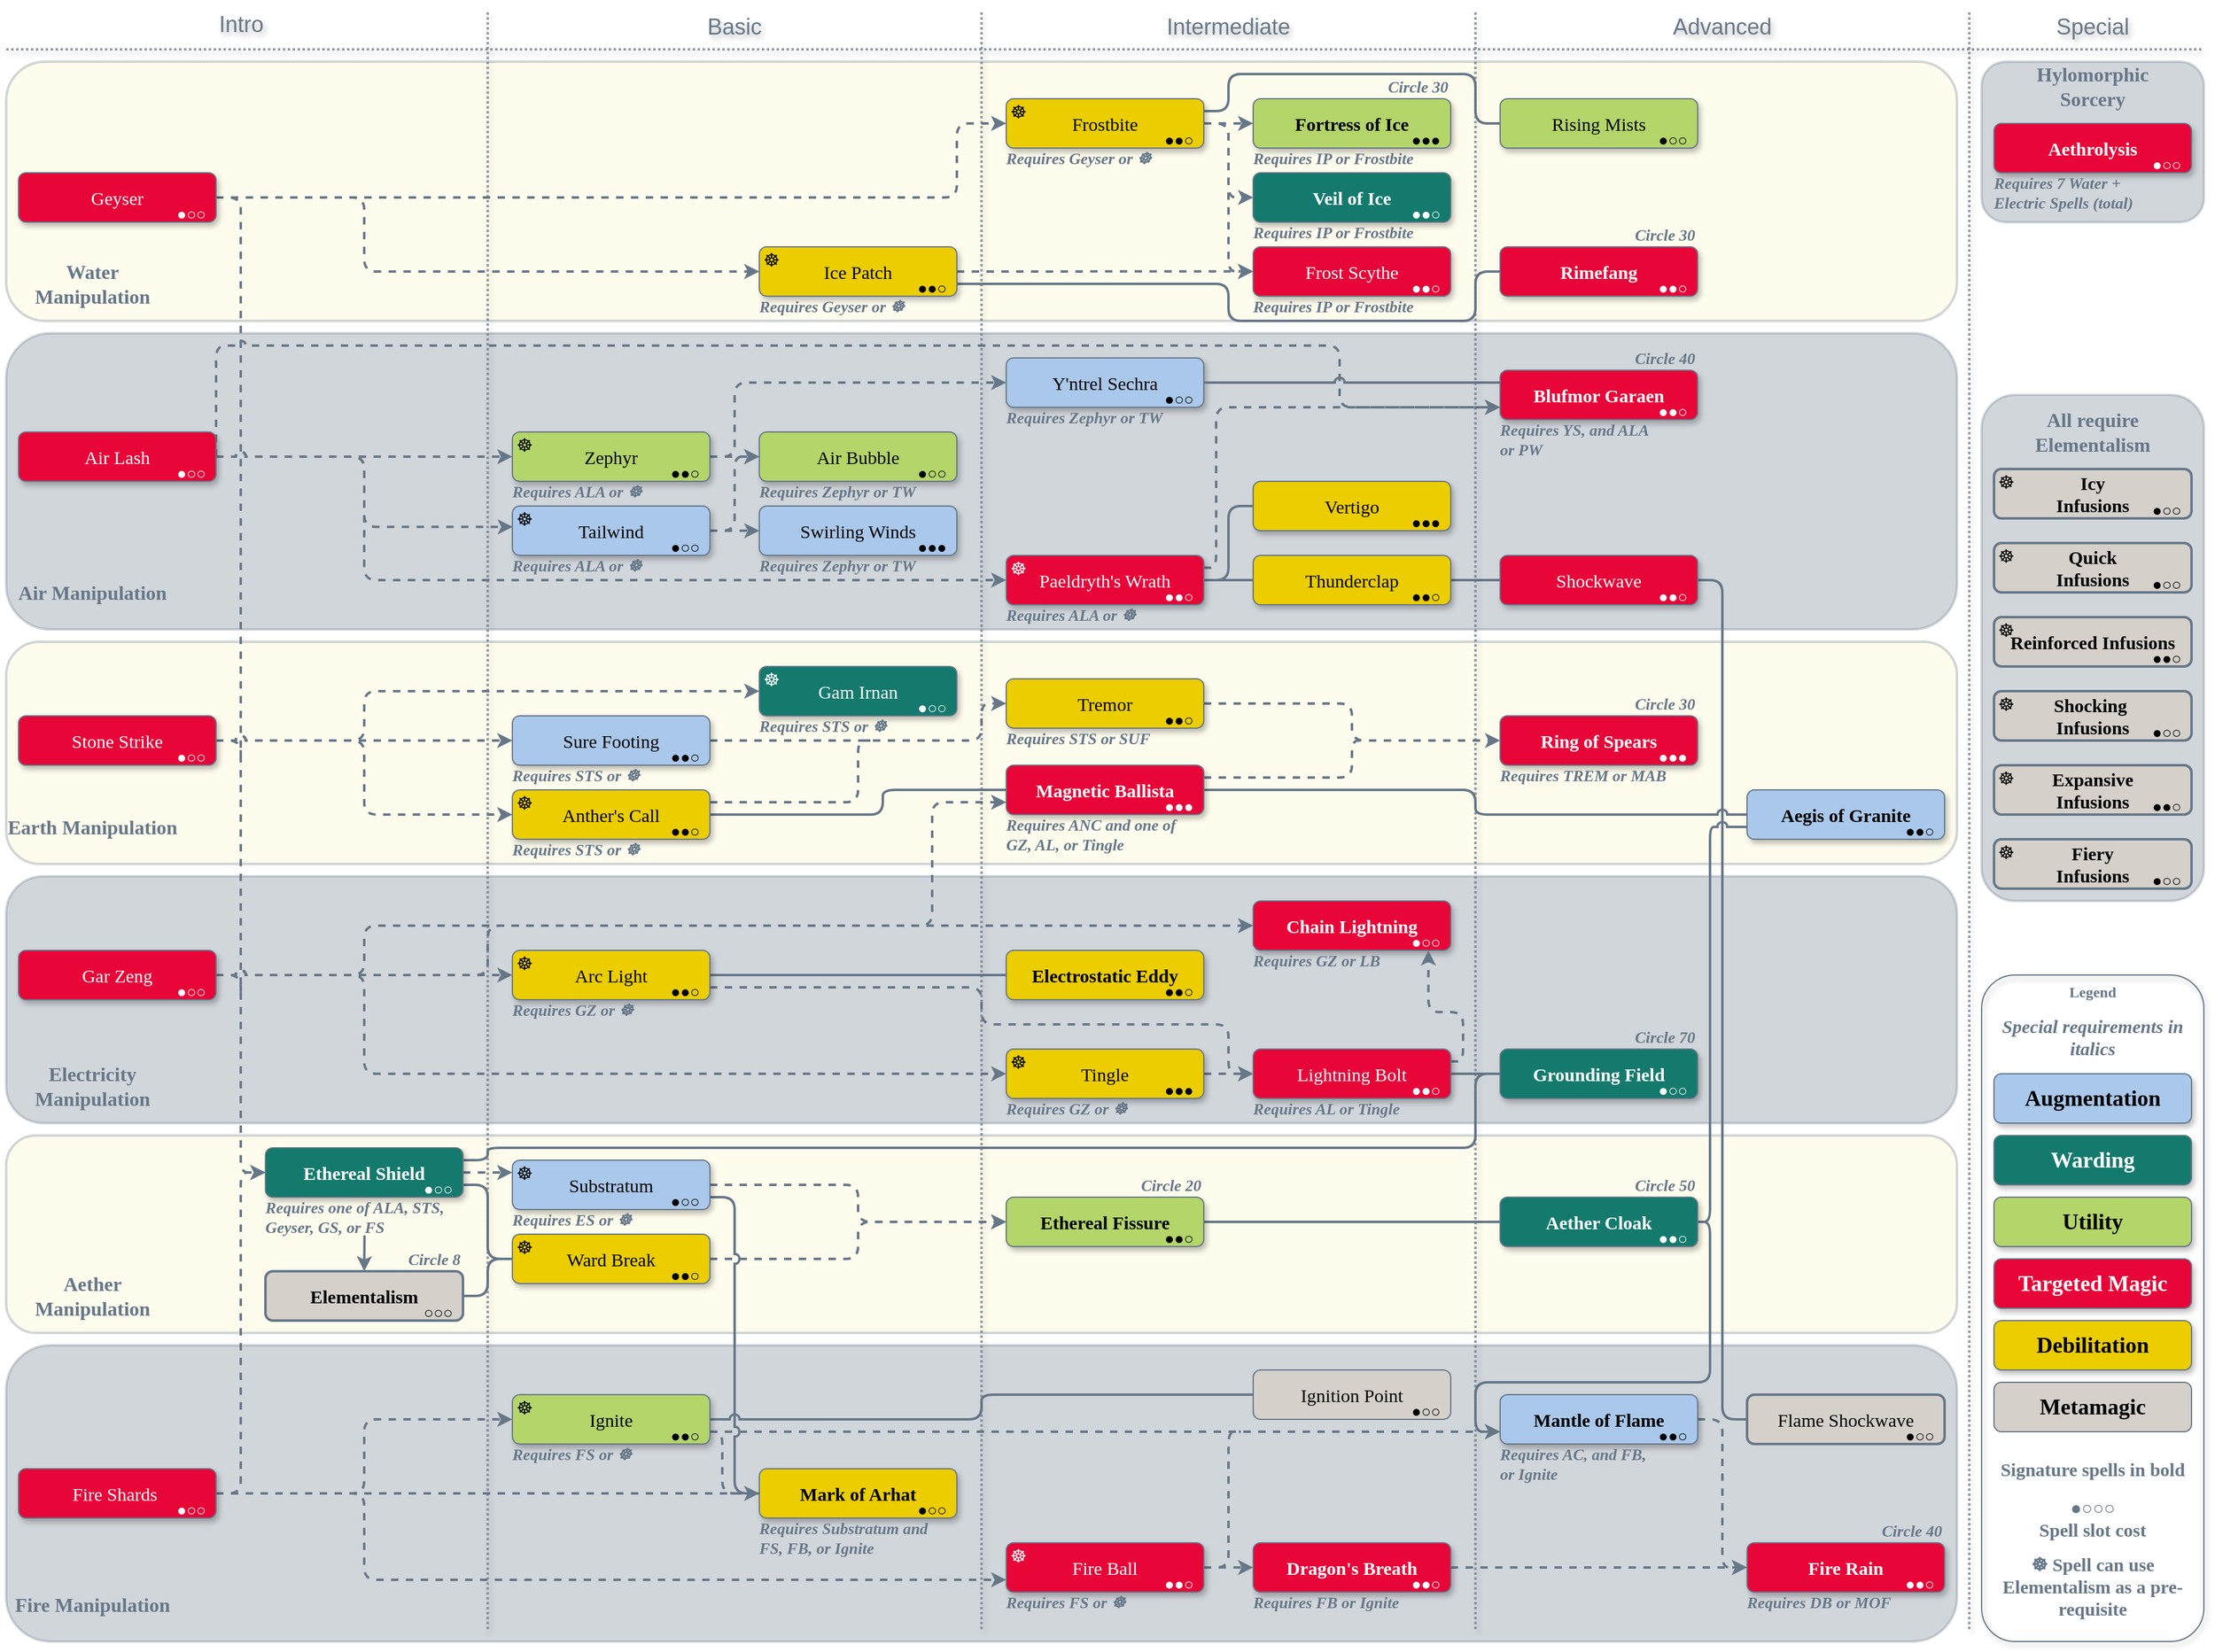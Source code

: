 <mxfile version="25.0.3">
  <diagram name="Page-1" id="PuFN-wMOv0jWiG4jprAx">
    <mxGraphModel dx="720" dy="370" grid="1" gridSize="10" guides="1" tooltips="1" connect="1" arrows="1" fold="1" page="1" pageScale="1" pageWidth="1800" pageHeight="1340" background="none" math="0" shadow="0">
      <root>
        <mxCell id="0" />
        <mxCell id="DKlUDa0g7rmCu-vv5rfz-316" value="Spellbook borders" style="" parent="0" />
        <mxCell id="DKlUDa0g7rmCu-vv5rfz-317" value="" style="rounded=1;fontFamily=Helvetica;fontSize=11;fontColor=default;labelBackgroundColor=none;fillColor=#FCF4C4;strokeColor=#667788;opacity=30;glass=0;shadow=0;align=center;verticalAlign=middle;gradientColor=none;strokeWidth=2;" parent="DKlUDa0g7rmCu-vv5rfz-316" vertex="1">
          <mxGeometry x="10" y="50" width="1580" height="210" as="geometry" />
        </mxCell>
        <mxCell id="DKlUDa0g7rmCu-vv5rfz-318" value="" style="rounded=1;fontFamily=Helvetica;fontSize=11;fontColor=default;labelBackgroundColor=none;fillColor=#667788;strokeColor=#667788;opacity=30;glass=0;shadow=0;align=center;verticalAlign=middle;gradientColor=none;strokeWidth=2;" parent="DKlUDa0g7rmCu-vv5rfz-316" vertex="1">
          <mxGeometry x="10" y="270" width="1580" height="240" as="geometry" />
        </mxCell>
        <mxCell id="4LNg5v-IOajOxHjOTWhF-4" value="Air Manipulation" style="text;align=center;verticalAlign=middle;whiteSpace=wrap;rounded=0;fontStyle=1;fontSize=16;fontFamily=Georgia;fontColor=#667788;strokeColor=none;" parent="DKlUDa0g7rmCu-vv5rfz-316" vertex="1">
          <mxGeometry x="10" y="460" width="140" height="40" as="geometry" />
        </mxCell>
        <mxCell id="ByqBd_FR368xJn7YFOeK-137" value="Water Manipulation" style="text;align=center;verticalAlign=middle;whiteSpace=wrap;rounded=0;fontStyle=1;fontSize=16;fontFamily=Georgia;fontColor=#667788;strokeColor=none;" parent="DKlUDa0g7rmCu-vv5rfz-316" vertex="1">
          <mxGeometry x="10" y="210" width="140" height="40" as="geometry" />
        </mxCell>
        <mxCell id="ByqBd_FR368xJn7YFOeK-138" value="" style="rounded=1;fontFamily=Helvetica;fontSize=11;fontColor=default;labelBackgroundColor=none;fillColor=#FCF4C4;strokeColor=#667788;opacity=30;glass=0;shadow=0;align=center;verticalAlign=middle;gradientColor=none;strokeWidth=2;" parent="DKlUDa0g7rmCu-vv5rfz-316" vertex="1">
          <mxGeometry x="10" y="520" width="1580" height="180" as="geometry" />
        </mxCell>
        <mxCell id="ByqBd_FR368xJn7YFOeK-139" value="Earth Manipulation" style="text;align=center;verticalAlign=middle;whiteSpace=wrap;rounded=0;fontStyle=1;fontSize=16;fontFamily=Georgia;fontColor=#667788;strokeColor=none;" parent="DKlUDa0g7rmCu-vv5rfz-316" vertex="1">
          <mxGeometry x="10" y="650" width="140" height="40" as="geometry" />
        </mxCell>
        <mxCell id="ByqBd_FR368xJn7YFOeK-140" value="" style="rounded=1;fontFamily=Helvetica;fontSize=11;fontColor=default;labelBackgroundColor=none;fillColor=#667788;strokeColor=#667788;opacity=30;glass=0;shadow=0;align=center;verticalAlign=middle;gradientColor=none;strokeWidth=2;" parent="DKlUDa0g7rmCu-vv5rfz-316" vertex="1">
          <mxGeometry x="10" y="710" width="1580" height="200" as="geometry" />
        </mxCell>
        <mxCell id="ByqBd_FR368xJn7YFOeK-141" value="Electricity Manipulation" style="text;align=center;verticalAlign=middle;whiteSpace=wrap;rounded=0;fontStyle=1;fontSize=16;fontFamily=Georgia;fontColor=#667788;strokeColor=none;" parent="DKlUDa0g7rmCu-vv5rfz-316" vertex="1">
          <mxGeometry x="10" y="860" width="140" height="40" as="geometry" />
        </mxCell>
        <mxCell id="ByqBd_FR368xJn7YFOeK-142" value="" style="rounded=1;fontFamily=Helvetica;fontSize=11;fontColor=default;labelBackgroundColor=none;fillColor=#FCF4C4;strokeColor=#667788;opacity=30;glass=0;shadow=0;align=center;verticalAlign=middle;gradientColor=none;strokeWidth=2;" parent="DKlUDa0g7rmCu-vv5rfz-316" vertex="1">
          <mxGeometry x="10" y="920" width="1580" height="160" as="geometry" />
        </mxCell>
        <mxCell id="ByqBd_FR368xJn7YFOeK-143" value="Aether Manipulation" style="text;align=center;verticalAlign=middle;whiteSpace=wrap;rounded=0;fontStyle=1;fontSize=16;fontFamily=Georgia;fontColor=#667788;strokeColor=none;" parent="DKlUDa0g7rmCu-vv5rfz-316" vertex="1">
          <mxGeometry x="10" y="1030" width="140" height="40" as="geometry" />
        </mxCell>
        <mxCell id="ByqBd_FR368xJn7YFOeK-144" value="" style="rounded=1;fontFamily=Helvetica;fontSize=11;fontColor=default;labelBackgroundColor=none;fillColor=#667788;strokeColor=#667788;opacity=30;glass=0;shadow=0;align=center;verticalAlign=middle;gradientColor=none;strokeWidth=2;" parent="DKlUDa0g7rmCu-vv5rfz-316" vertex="1">
          <mxGeometry x="10" y="1090" width="1580" height="240" as="geometry" />
        </mxCell>
        <mxCell id="ByqBd_FR368xJn7YFOeK-145" value="Fire Manipulation" style="text;align=center;verticalAlign=middle;whiteSpace=wrap;rounded=0;fontStyle=1;fontSize=16;fontFamily=Georgia;fontColor=#667788;strokeColor=none;" parent="DKlUDa0g7rmCu-vv5rfz-316" vertex="1">
          <mxGeometry x="10" y="1280" width="140" height="40" as="geometry" />
        </mxCell>
        <mxCell id="ByqBd_FR368xJn7YFOeK-148" value="" style="rounded=1;fontFamily=Helvetica;fontSize=11;fontColor=default;labelBackgroundColor=none;fillColor=#667788;strokeColor=#667788;opacity=30;glass=0;shadow=0;align=center;verticalAlign=middle;gradientColor=none;strokeWidth=2;" parent="DKlUDa0g7rmCu-vv5rfz-316" vertex="1">
          <mxGeometry x="1610" y="50" width="180" height="130" as="geometry" />
        </mxCell>
        <mxCell id="ByqBd_FR368xJn7YFOeK-147" value="Hylomorphic Sorcery" style="text;align=center;verticalAlign=middle;whiteSpace=wrap;rounded=0;fontStyle=1;fontSize=16;fontFamily=Georgia;fontColor=#667788;strokeColor=none;" parent="DKlUDa0g7rmCu-vv5rfz-316" vertex="1">
          <mxGeometry x="1630" y="50" width="140" height="40" as="geometry" />
        </mxCell>
        <mxCell id="ByqBd_FR368xJn7YFOeK-177" value="All require Elementalism" style="text;align=center;verticalAlign=middle;whiteSpace=wrap;rounded=0;fontStyle=1;fontSize=16;fontFamily=Georgia;fontColor=#667788;strokeColor=none;" parent="DKlUDa0g7rmCu-vv5rfz-316" vertex="1">
          <mxGeometry x="1630" y="330" width="140" height="40" as="geometry" />
        </mxCell>
        <mxCell id="ByqBd_FR368xJn7YFOeK-178" value="Special" style="text;align=center;verticalAlign=middle;resizable=0;points=[];autosize=0;strokeColor=none;fillColor=none;fontFamily=Helvetica;fontSize=18;fontColor=#667788;labelBackgroundColor=none;textShadow=1;" parent="DKlUDa0g7rmCu-vv5rfz-316" vertex="1">
          <mxGeometry x="1640" width="120" height="40" as="geometry" />
        </mxCell>
        <mxCell id="ByqBd_FR368xJn7YFOeK-176" value="" style="rounded=1;fontFamily=Helvetica;fontSize=11;fontColor=default;labelBackgroundColor=none;fillColor=#667788;strokeColor=#667788;opacity=30;glass=0;shadow=0;align=center;verticalAlign=middle;gradientColor=none;strokeWidth=2;" parent="DKlUDa0g7rmCu-vv5rfz-316" vertex="1">
          <mxGeometry x="1610" y="320" width="180" height="410" as="geometry" />
        </mxCell>
        <mxCell id="DKlUDa0g7rmCu-vv5rfz-14" value="Shapes and Lines" style="" parent="0" />
        <mxCell id="ByqBd_FR368xJn7YFOeK-108" style="edgeStyle=orthogonalEdgeStyle;shape=connector;curved=0;rounded=1;orthogonalLoop=1;jettySize=auto;html=1;exitX=1;exitY=0.5;exitDx=0;exitDy=0;entryX=0;entryY=0.5;entryDx=0;entryDy=0;dashed=1;strokeColor=#667788;strokeWidth=2;align=center;verticalAlign=middle;fontFamily=Helvetica;fontSize=15;fontColor=default;labelBackgroundColor=default;endArrow=classic;endFill=1;jumpStyle=arc;" parent="DKlUDa0g7rmCu-vv5rfz-14" source="ByqBd_FR368xJn7YFOeK-40" target="ByqBd_FR368xJn7YFOeK-42" edge="1">
          <mxGeometry relative="1" as="geometry" />
        </mxCell>
        <mxCell id="ByqBd_FR368xJn7YFOeK-120" style="edgeStyle=orthogonalEdgeStyle;shape=connector;curved=0;rounded=1;orthogonalLoop=1;jettySize=auto;html=1;exitX=1;exitY=0.75;exitDx=0;exitDy=0;entryX=0;entryY=0.75;entryDx=0;entryDy=0;dashed=1;strokeColor=#667788;strokeWidth=2;align=center;verticalAlign=middle;fontFamily=Helvetica;fontSize=15;fontColor=default;labelBackgroundColor=default;endArrow=classic;endFill=1;jumpStyle=arc;" parent="DKlUDa0g7rmCu-vv5rfz-14" source="ByqBd_FR368xJn7YFOeK-46" target="ByqBd_FR368xJn7YFOeK-52" edge="1">
          <mxGeometry relative="1" as="geometry" />
        </mxCell>
        <mxCell id="ByqBd_FR368xJn7YFOeK-60" style="edgeStyle=orthogonalEdgeStyle;shape=connector;curved=0;rounded=1;orthogonalLoop=1;jettySize=auto;html=1;exitX=1;exitY=0.5;exitDx=0;exitDy=0;entryX=0;entryY=0.5;entryDx=0;entryDy=0;strokeColor=#667788;strokeWidth=2;align=center;verticalAlign=middle;fontFamily=Helvetica;fontSize=15;fontColor=default;labelBackgroundColor=default;endArrow=classic;endFill=1;dashed=1;jumpStyle=arc;" parent="DKlUDa0g7rmCu-vv5rfz-14" source="DKlUDa0g7rmCu-vv5rfz-31" target="ByqBd_FR368xJn7YFOeK-1" edge="1">
          <mxGeometry relative="1" as="geometry">
            <Array as="points">
              <mxPoint x="300" y="160" />
              <mxPoint x="300" y="220" />
            </Array>
          </mxGeometry>
        </mxCell>
        <mxCell id="ByqBd_FR368xJn7YFOeK-61" style="edgeStyle=orthogonalEdgeStyle;shape=connector;curved=0;rounded=1;orthogonalLoop=1;jettySize=auto;html=1;exitX=1;exitY=0.5;exitDx=0;exitDy=0;entryX=0;entryY=0.5;entryDx=0;entryDy=0;strokeColor=#667788;strokeWidth=2;align=center;verticalAlign=middle;fontFamily=Helvetica;fontSize=15;fontColor=default;labelBackgroundColor=default;endArrow=classic;endFill=1;dashed=1;jumpStyle=arc;" parent="DKlUDa0g7rmCu-vv5rfz-14" source="DKlUDa0g7rmCu-vv5rfz-31" target="ByqBd_FR368xJn7YFOeK-3" edge="1">
          <mxGeometry relative="1" as="geometry">
            <Array as="points">
              <mxPoint x="780" y="160" />
              <mxPoint x="780" y="100" />
            </Array>
          </mxGeometry>
        </mxCell>
        <mxCell id="ByqBd_FR368xJn7YFOeK-99" style="edgeStyle=orthogonalEdgeStyle;shape=connector;curved=0;rounded=1;orthogonalLoop=1;jettySize=auto;html=1;exitX=1;exitY=0.5;exitDx=0;exitDy=0;entryX=0;entryY=0.5;entryDx=0;entryDy=0;dashed=1;strokeColor=#667788;strokeWidth=2;align=center;verticalAlign=middle;fontFamily=Helvetica;fontSize=15;fontColor=default;labelBackgroundColor=default;endArrow=classic;endFill=1;jumpStyle=arc;" parent="DKlUDa0g7rmCu-vv5rfz-14" source="DKlUDa0g7rmCu-vv5rfz-31" target="ByqBd_FR368xJn7YFOeK-50" edge="1">
          <mxGeometry relative="1" as="geometry">
            <Array as="points">
              <mxPoint x="200" y="160" />
              <mxPoint x="200" y="950" />
            </Array>
          </mxGeometry>
        </mxCell>
        <mxCell id="DKlUDa0g7rmCu-vv5rfz-31" value="Geyser" style="rounded=1;strokeWidth=1;strokeColor=#667788;textShadow=0;labelBackgroundColor=none;whiteSpace=wrap;fontSize=15;fontFamily=Georgia;fillColor=#E80538;fontColor=#FFFFFF;shadow=1;glass=0;align=center;verticalAlign=middle;fontStyle=0;resizable=1;" parent="DKlUDa0g7rmCu-vv5rfz-14" vertex="1">
          <mxGeometry x="20" y="140" width="160" height="40" as="geometry" />
        </mxCell>
        <mxCell id="ByqBd_FR368xJn7YFOeK-58" style="edgeStyle=orthogonalEdgeStyle;rounded=1;orthogonalLoop=1;jettySize=auto;html=1;exitX=1;exitY=0.75;exitDx=0;exitDy=0;entryX=0;entryY=0.5;entryDx=0;entryDy=0;strokeWidth=2;curved=0;strokeColor=#667788;endArrow=none;endFill=0;jumpStyle=arc;fontSize=15;" parent="DKlUDa0g7rmCu-vv5rfz-14" source="ByqBd_FR368xJn7YFOeK-1" edge="1">
          <mxGeometry relative="1" as="geometry">
            <mxPoint x="1220" y="220" as="targetPoint" />
            <Array as="points">
              <mxPoint x="1000" y="230" />
              <mxPoint x="1000" y="260" />
              <mxPoint x="1200" y="260" />
              <mxPoint x="1200" y="220" />
            </Array>
          </mxGeometry>
        </mxCell>
        <mxCell id="ByqBd_FR368xJn7YFOeK-65" style="edgeStyle=orthogonalEdgeStyle;shape=connector;curved=0;rounded=1;orthogonalLoop=1;jettySize=auto;html=1;exitX=1;exitY=0.5;exitDx=0;exitDy=0;strokeColor=#667788;strokeWidth=2;align=center;verticalAlign=middle;fontFamily=Helvetica;fontSize=15;fontColor=default;labelBackgroundColor=default;endArrow=classic;endFill=1;dashed=1;jumpStyle=arc;" parent="DKlUDa0g7rmCu-vv5rfz-14" source="ByqBd_FR368xJn7YFOeK-1" edge="1">
          <mxGeometry relative="1" as="geometry">
            <mxPoint x="1020" y="219.857" as="targetPoint" />
          </mxGeometry>
        </mxCell>
        <mxCell id="ByqBd_FR368xJn7YFOeK-1" value="Ice Patch" style="rounded=1;strokeWidth=1;strokeColor=#667788;textShadow=0;labelBackgroundColor=none;whiteSpace=wrap;fontSize=15;fontFamily=Georgia;fillColor=#EBCD00;fontColor=#000000;shadow=1;glass=0;align=center;verticalAlign=middle;fontStyle=0;resizable=1;" parent="DKlUDa0g7rmCu-vv5rfz-14" vertex="1">
          <mxGeometry x="620" y="200" width="160" height="40" as="geometry" />
        </mxCell>
        <mxCell id="ByqBd_FR368xJn7YFOeK-2" value="Frost Scythe" style="rounded=1;strokeWidth=1;strokeColor=#667788;textShadow=0;labelBackgroundColor=none;whiteSpace=wrap;fontSize=15;fontFamily=Georgia;fillColor=#E80538;fontColor=#FFFFFF;shadow=1;glass=0;align=center;verticalAlign=middle;fontStyle=0;resizable=1;" parent="DKlUDa0g7rmCu-vv5rfz-14" vertex="1">
          <mxGeometry x="1020" y="200" width="160" height="40" as="geometry" />
        </mxCell>
        <mxCell id="ByqBd_FR368xJn7YFOeK-57" style="edgeStyle=orthogonalEdgeStyle;rounded=1;orthogonalLoop=1;jettySize=auto;html=1;exitX=1;exitY=0.25;exitDx=0;exitDy=0;entryX=0;entryY=0.5;entryDx=0;entryDy=0;curved=0;strokeWidth=2;strokeColor=#667788;endArrow=none;endFill=0;jumpStyle=arc;fontSize=15;" parent="DKlUDa0g7rmCu-vv5rfz-14" source="ByqBd_FR368xJn7YFOeK-3" edge="1">
          <mxGeometry relative="1" as="geometry">
            <mxPoint x="1220" y="100" as="targetPoint" />
            <Array as="points">
              <mxPoint x="1000" y="90" />
              <mxPoint x="1000" y="60" />
              <mxPoint x="1200" y="60" />
              <mxPoint x="1200" y="100" />
            </Array>
          </mxGeometry>
        </mxCell>
        <mxCell id="ByqBd_FR368xJn7YFOeK-62" style="edgeStyle=orthogonalEdgeStyle;shape=connector;curved=0;rounded=1;orthogonalLoop=1;jettySize=auto;html=1;exitX=1;exitY=0.5;exitDx=0;exitDy=0;entryX=0;entryY=0.5;entryDx=0;entryDy=0;strokeColor=#667788;strokeWidth=2;align=center;verticalAlign=middle;fontFamily=Helvetica;fontSize=15;fontColor=default;labelBackgroundColor=default;endArrow=classic;endFill=1;dashed=1;jumpStyle=arc;" parent="DKlUDa0g7rmCu-vv5rfz-14" source="ByqBd_FR368xJn7YFOeK-3" edge="1">
          <mxGeometry relative="1" as="geometry">
            <mxPoint x="1020" y="100" as="targetPoint" />
          </mxGeometry>
        </mxCell>
        <mxCell id="ByqBd_FR368xJn7YFOeK-63" style="edgeStyle=orthogonalEdgeStyle;shape=connector;curved=0;rounded=1;orthogonalLoop=1;jettySize=auto;html=1;exitX=1;exitY=0.5;exitDx=0;exitDy=0;entryX=0;entryY=0.5;entryDx=0;entryDy=0;strokeColor=#667788;strokeWidth=2;align=center;verticalAlign=middle;fontFamily=Helvetica;fontSize=15;fontColor=default;labelBackgroundColor=default;endArrow=classic;endFill=1;dashed=1;jumpStyle=arc;" parent="DKlUDa0g7rmCu-vv5rfz-14" source="ByqBd_FR368xJn7YFOeK-3" target="ByqBd_FR368xJn7YFOeK-5" edge="1">
          <mxGeometry relative="1" as="geometry" />
        </mxCell>
        <mxCell id="ByqBd_FR368xJn7YFOeK-64" style="edgeStyle=orthogonalEdgeStyle;shape=connector;curved=0;rounded=1;orthogonalLoop=1;jettySize=auto;html=1;exitX=1;exitY=0.5;exitDx=0;exitDy=0;entryX=0;entryY=0.5;entryDx=0;entryDy=0;strokeColor=#667788;strokeWidth=2;align=center;verticalAlign=middle;fontFamily=Helvetica;fontSize=15;fontColor=default;labelBackgroundColor=default;endArrow=classic;endFill=1;dashed=1;jumpStyle=arc;" parent="DKlUDa0g7rmCu-vv5rfz-14" source="ByqBd_FR368xJn7YFOeK-3" target="ByqBd_FR368xJn7YFOeK-2" edge="1">
          <mxGeometry relative="1" as="geometry" />
        </mxCell>
        <mxCell id="ByqBd_FR368xJn7YFOeK-3" value="Frostbite" style="rounded=1;strokeWidth=1;strokeColor=#667788;textShadow=0;labelBackgroundColor=none;whiteSpace=wrap;fontSize=15;fontFamily=Georgia;fillColor=#EBCD00;fontColor=#000000;shadow=1;glass=0;align=center;verticalAlign=middle;fontStyle=0;resizable=1;" parent="DKlUDa0g7rmCu-vv5rfz-14" vertex="1">
          <mxGeometry x="820" y="80" width="160" height="40" as="geometry" />
        </mxCell>
        <mxCell id="ByqBd_FR368xJn7YFOeK-5" value="Veil of Ice" style="rounded=1;strokeWidth=1;strokeColor=#667788;textShadow=0;labelBackgroundColor=none;whiteSpace=wrap;fontSize=15;fontFamily=Georgia;fillColor=#147A6D;fontColor=#FFFFFF;fontStyle=1;shadow=1;glass=0;align=center;verticalAlign=middle;resizable=1;" parent="DKlUDa0g7rmCu-vv5rfz-14" vertex="1">
          <mxGeometry x="1020" y="140" width="160" height="40" as="geometry" />
        </mxCell>
        <mxCell id="ByqBd_FR368xJn7YFOeK-66" style="edgeStyle=orthogonalEdgeStyle;shape=connector;curved=0;rounded=1;orthogonalLoop=1;jettySize=auto;html=1;exitX=1;exitY=0.5;exitDx=0;exitDy=0;entryX=0;entryY=0.5;entryDx=0;entryDy=0;dashed=1;strokeColor=#667788;strokeWidth=2;align=center;verticalAlign=middle;fontFamily=Helvetica;fontSize=15;fontColor=default;labelBackgroundColor=default;endArrow=classic;endFill=1;jumpStyle=arc;" parent="DKlUDa0g7rmCu-vv5rfz-14" source="ByqBd_FR368xJn7YFOeK-8" edge="1">
          <mxGeometry relative="1" as="geometry">
            <mxPoint x="420" y="370" as="targetPoint" />
          </mxGeometry>
        </mxCell>
        <mxCell id="ByqBd_FR368xJn7YFOeK-68" style="edgeStyle=orthogonalEdgeStyle;shape=connector;curved=0;rounded=1;orthogonalLoop=1;jettySize=auto;html=1;exitX=1;exitY=0.5;exitDx=0;exitDy=0;entryX=0.002;entryY=0.422;entryDx=0;entryDy=0;dashed=1;strokeColor=#667788;strokeWidth=2;align=center;verticalAlign=middle;fontFamily=Helvetica;fontSize=15;fontColor=default;labelBackgroundColor=default;endArrow=classic;endFill=1;jumpStyle=arc;entryPerimeter=0;" parent="DKlUDa0g7rmCu-vv5rfz-14" source="ByqBd_FR368xJn7YFOeK-8" target="ByqBd_FR368xJn7YFOeK-167" edge="1">
          <mxGeometry relative="1" as="geometry">
            <mxPoint x="420" y="420" as="targetPoint" />
          </mxGeometry>
        </mxCell>
        <mxCell id="ByqBd_FR368xJn7YFOeK-69" style="edgeStyle=orthogonalEdgeStyle;shape=connector;curved=0;rounded=1;orthogonalLoop=1;jettySize=auto;html=1;exitX=1;exitY=0.5;exitDx=0;exitDy=0;entryX=0;entryY=0.5;entryDx=0;entryDy=0;dashed=1;strokeColor=#667788;strokeWidth=2;align=center;verticalAlign=middle;fontFamily=Helvetica;fontSize=15;fontColor=default;labelBackgroundColor=default;endArrow=classic;endFill=1;jumpStyle=arc;" parent="DKlUDa0g7rmCu-vv5rfz-14" source="ByqBd_FR368xJn7YFOeK-8" target="ByqBd_FR368xJn7YFOeK-17" edge="1">
          <mxGeometry relative="1" as="geometry">
            <Array as="points">
              <mxPoint x="300" y="370" />
              <mxPoint x="300" y="470" />
            </Array>
          </mxGeometry>
        </mxCell>
        <mxCell id="rESuhYQJdn2nmY16vAaY-64" style="edgeStyle=orthogonalEdgeStyle;rounded=1;orthogonalLoop=1;jettySize=auto;html=1;exitX=1;exitY=0.5;exitDx=0;exitDy=0;entryX=0;entryY=0.75;entryDx=0;entryDy=0;strokeWidth=2;dashed=1;strokeColor=#667788;curved=0;endArrow=classic;endFill=1;jumpStyle=arc;" edge="1" parent="DKlUDa0g7rmCu-vv5rfz-14" source="ByqBd_FR368xJn7YFOeK-8" target="ByqBd_FR368xJn7YFOeK-18">
          <mxGeometry relative="1" as="geometry">
            <Array as="points">
              <mxPoint x="180" y="280" />
              <mxPoint x="1090" y="280" />
              <mxPoint x="1090" y="330" />
            </Array>
          </mxGeometry>
        </mxCell>
        <mxCell id="ByqBd_FR368xJn7YFOeK-8" value="Air Lash" style="rounded=1;strokeWidth=1;strokeColor=#667788;textShadow=0;labelBackgroundColor=none;whiteSpace=wrap;fontSize=15;fontFamily=Georgia;fillColor=#E80538;fontColor=#FFFFFF;shadow=1;glass=0;align=center;verticalAlign=middle;fontStyle=0;resizable=1;" parent="DKlUDa0g7rmCu-vv5rfz-14" vertex="1">
          <mxGeometry x="20" y="350" width="160" height="40" as="geometry" />
        </mxCell>
        <mxCell id="ByqBd_FR368xJn7YFOeK-9" value="Icy&#xa;Infusions" style="rounded=1;strokeWidth=2;strokeColor=#667788;textShadow=0;labelBackgroundColor=none;whiteSpace=wrap;fontSize=15;fontFamily=Georgia;fillColor=#D5D0CA;fontColor=#000000;fontStyle=1" parent="DKlUDa0g7rmCu-vv5rfz-14" vertex="1">
          <mxGeometry x="1620" y="380" width="160" height="40" as="geometry" />
        </mxCell>
        <mxCell id="ByqBd_FR368xJn7YFOeK-10" value="Air Bubble" style="rounded=1;strokeWidth=1;strokeColor=#667788;textShadow=0;labelBackgroundColor=none;whiteSpace=wrap;fontSize=15;fontFamily=Georgia;fillColor=#B3D56A;fontColor=#000000;shadow=1;glass=0;align=center;verticalAlign=middle;fontStyle=0;resizable=1;" parent="DKlUDa0g7rmCu-vv5rfz-14" vertex="1">
          <mxGeometry x="620" y="350" width="160" height="40" as="geometry" />
        </mxCell>
        <mxCell id="ByqBd_FR368xJn7YFOeK-11" value="Swirling Winds" style="rounded=1;strokeWidth=1;strokeColor=#667788;textShadow=0;labelBackgroundColor=none;whiteSpace=wrap;fontSize=15;fontFamily=Georgia;fillColor=#AAC8EB;fontColor=#000000;shadow=1;glass=0;align=center;verticalAlign=middle;fontStyle=0;resizable=1;" parent="DKlUDa0g7rmCu-vv5rfz-14" vertex="1">
          <mxGeometry x="620" y="410" width="160" height="40" as="geometry" />
        </mxCell>
        <mxCell id="ByqBd_FR368xJn7YFOeK-14" value="Vertigo" style="rounded=1;strokeWidth=1;strokeColor=#667788;textShadow=0;labelBackgroundColor=none;whiteSpace=wrap;fontSize=15;fontFamily=Georgia;fillColor=#EBCD00;fontColor=#000000;shadow=1;glass=0;align=center;verticalAlign=middle;fontStyle=0;resizable=1;" parent="DKlUDa0g7rmCu-vv5rfz-14" vertex="1">
          <mxGeometry x="1020" y="390" width="160" height="40" as="geometry" />
        </mxCell>
        <mxCell id="ByqBd_FR368xJn7YFOeK-15" value="Y&#39;ntrel Sechra" style="rounded=1;strokeWidth=1;strokeColor=#667788;textShadow=0;labelBackgroundColor=none;whiteSpace=wrap;fontSize=15;fontFamily=Georgia;fillColor=#AAC8EB;fontColor=#000000;shadow=1;glass=0;align=center;verticalAlign=middle;fontStyle=0;resizable=1;" parent="DKlUDa0g7rmCu-vv5rfz-14" vertex="1">
          <mxGeometry x="820" y="290" width="160" height="40" as="geometry" />
        </mxCell>
        <mxCell id="ByqBd_FR368xJn7YFOeK-80" style="edgeStyle=orthogonalEdgeStyle;shape=connector;curved=0;rounded=1;orthogonalLoop=1;jettySize=auto;html=1;exitX=1;exitY=0.5;exitDx=0;exitDy=0;entryX=0;entryY=0.5;entryDx=0;entryDy=0;strokeColor=#667788;strokeWidth=2;align=center;verticalAlign=middle;fontFamily=Helvetica;fontSize=15;fontColor=default;labelBackgroundColor=default;endArrow=none;endFill=0;jumpStyle=arc;" parent="DKlUDa0g7rmCu-vv5rfz-14" source="ByqBd_FR368xJn7YFOeK-16" target="ByqBd_FR368xJn7YFOeK-19" edge="1">
          <mxGeometry relative="1" as="geometry" />
        </mxCell>
        <mxCell id="ByqBd_FR368xJn7YFOeK-16" value="Thunderclap" style="rounded=1;strokeWidth=1;strokeColor=#667788;textShadow=0;labelBackgroundColor=none;whiteSpace=wrap;fontSize=15;fontFamily=Georgia;fillColor=#EBCD00;fontColor=#000000;shadow=1;glass=0;align=center;verticalAlign=middle;fontStyle=0;resizable=1;" parent="DKlUDa0g7rmCu-vv5rfz-14" vertex="1">
          <mxGeometry x="1020" y="450" width="160" height="40" as="geometry" />
        </mxCell>
        <mxCell id="ByqBd_FR368xJn7YFOeK-78" style="edgeStyle=orthogonalEdgeStyle;shape=connector;curved=0;rounded=1;orthogonalLoop=1;jettySize=auto;html=1;exitX=1;exitY=0.5;exitDx=0;exitDy=0;entryX=0;entryY=0.5;entryDx=0;entryDy=0;strokeColor=#667788;strokeWidth=2;align=center;verticalAlign=middle;fontFamily=Helvetica;fontSize=15;fontColor=default;labelBackgroundColor=default;endArrow=none;endFill=0;jumpStyle=arc;" parent="DKlUDa0g7rmCu-vv5rfz-14" source="ByqBd_FR368xJn7YFOeK-17" target="ByqBd_FR368xJn7YFOeK-16" edge="1">
          <mxGeometry relative="1" as="geometry" />
        </mxCell>
        <mxCell id="ByqBd_FR368xJn7YFOeK-79" style="edgeStyle=orthogonalEdgeStyle;shape=connector;curved=0;rounded=1;orthogonalLoop=1;jettySize=auto;html=1;exitX=1;exitY=0.5;exitDx=0;exitDy=0;entryX=0;entryY=0.5;entryDx=0;entryDy=0;strokeColor=#667788;strokeWidth=2;align=center;verticalAlign=middle;fontFamily=Helvetica;fontSize=15;fontColor=default;labelBackgroundColor=default;endArrow=none;endFill=0;jumpStyle=arc;" parent="DKlUDa0g7rmCu-vv5rfz-14" source="ByqBd_FR368xJn7YFOeK-17" target="ByqBd_FR368xJn7YFOeK-14" edge="1">
          <mxGeometry relative="1" as="geometry" />
        </mxCell>
        <mxCell id="ByqBd_FR368xJn7YFOeK-161" style="edgeStyle=orthogonalEdgeStyle;shape=connector;curved=0;rounded=1;jumpStyle=arc;orthogonalLoop=1;jettySize=auto;html=1;exitX=1;exitY=0.25;exitDx=0;exitDy=0;dashed=1;strokeColor=#667788;strokeWidth=2;align=center;verticalAlign=middle;fontFamily=Helvetica;fontSize=15;fontColor=default;labelBackgroundColor=default;endArrow=classic;endFill=1;entryX=0;entryY=0.75;entryDx=0;entryDy=0;" parent="DKlUDa0g7rmCu-vv5rfz-14" source="ByqBd_FR368xJn7YFOeK-17" edge="1" target="ByqBd_FR368xJn7YFOeK-18">
          <mxGeometry relative="1" as="geometry">
            <mxPoint x="1000" y="310" as="targetPoint" />
            <Array as="points">
              <mxPoint x="990" y="460" />
              <mxPoint x="990" y="330" />
            </Array>
          </mxGeometry>
        </mxCell>
        <mxCell id="ByqBd_FR368xJn7YFOeK-17" value="Paeldryth&#39;s Wrath" style="rounded=1;strokeWidth=1;strokeColor=#667788;textShadow=0;labelBackgroundColor=none;whiteSpace=wrap;fontSize=15;fontFamily=Georgia;fillColor=#E80538;fontColor=#FFFFFF;fontStyle=0;shadow=1;glass=0;align=center;verticalAlign=middle;resizable=1;" parent="DKlUDa0g7rmCu-vv5rfz-14" vertex="1">
          <mxGeometry x="820" y="450" width="160" height="40" as="geometry" />
        </mxCell>
        <mxCell id="ByqBd_FR368xJn7YFOeK-18" value="Blufmor Garaen" style="rounded=1;strokeWidth=1;strokeColor=#667788;textShadow=0;labelBackgroundColor=none;whiteSpace=wrap;fontSize=15;fontFamily=Georgia;fillColor=#E80538;fontColor=#FFFFFF;fontStyle=1;shadow=1;glass=0;align=center;verticalAlign=middle;resizable=1;" parent="DKlUDa0g7rmCu-vv5rfz-14" vertex="1">
          <mxGeometry x="1220" y="300" width="160" height="40" as="geometry" />
        </mxCell>
        <mxCell id="ByqBd_FR368xJn7YFOeK-123" style="edgeStyle=orthogonalEdgeStyle;shape=connector;curved=0;rounded=1;orthogonalLoop=1;jettySize=auto;html=1;exitX=1;exitY=0.5;exitDx=0;exitDy=0;entryX=0;entryY=0.5;entryDx=0;entryDy=0;strokeColor=#667788;strokeWidth=2;align=center;verticalAlign=middle;fontFamily=Helvetica;fontSize=15;fontColor=default;labelBackgroundColor=default;endArrow=none;endFill=0;jumpStyle=arc;" parent="DKlUDa0g7rmCu-vv5rfz-14" source="ByqBd_FR368xJn7YFOeK-19" target="ByqBd_FR368xJn7YFOeK-54" edge="1">
          <mxGeometry relative="1" as="geometry" />
        </mxCell>
        <mxCell id="ByqBd_FR368xJn7YFOeK-19" value="Shockwave" style="rounded=1;strokeWidth=1;strokeColor=#667788;textShadow=0;labelBackgroundColor=none;whiteSpace=wrap;fontSize=15;fontFamily=Georgia;fillColor=#E80538;fontColor=#FFFFFF;fontStyle=0;shadow=1;glass=0;align=center;verticalAlign=middle;resizable=1;" parent="DKlUDa0g7rmCu-vv5rfz-14" vertex="1">
          <mxGeometry x="1220" y="450" width="160" height="40" as="geometry" />
        </mxCell>
        <mxCell id="ByqBd_FR368xJn7YFOeK-20" value="Quick&#xa;Infusions" style="rounded=1;strokeWidth=2;strokeColor=#667788;textShadow=0;labelBackgroundColor=none;whiteSpace=wrap;fontSize=15;fontFamily=Georgia;fillColor=#D5D0CA;fontColor=#000000;fontStyle=1" parent="DKlUDa0g7rmCu-vv5rfz-14" vertex="1">
          <mxGeometry x="1620" y="440" width="160" height="40" as="geometry" />
        </mxCell>
        <mxCell id="ByqBd_FR368xJn7YFOeK-81" style="edgeStyle=orthogonalEdgeStyle;shape=connector;curved=0;rounded=1;orthogonalLoop=1;jettySize=auto;html=1;exitX=1;exitY=0.5;exitDx=0;exitDy=0;entryX=0;entryY=0.5;entryDx=0;entryDy=0;dashed=1;strokeColor=#667788;strokeWidth=2;align=center;verticalAlign=middle;fontFamily=Helvetica;fontSize=15;fontColor=default;labelBackgroundColor=default;endArrow=classic;endFill=1;jumpStyle=arc;" parent="DKlUDa0g7rmCu-vv5rfz-14" source="ByqBd_FR368xJn7YFOeK-21" target="ByqBd_FR368xJn7YFOeK-23" edge="1">
          <mxGeometry relative="1" as="geometry">
            <Array as="points">
              <mxPoint x="300" y="600" />
              <mxPoint x="300" y="560" />
            </Array>
          </mxGeometry>
        </mxCell>
        <mxCell id="ByqBd_FR368xJn7YFOeK-82" style="edgeStyle=orthogonalEdgeStyle;shape=connector;curved=0;rounded=1;orthogonalLoop=1;jettySize=auto;html=1;exitX=1;exitY=0.5;exitDx=0;exitDy=0;entryX=0;entryY=0.5;entryDx=0;entryDy=0;dashed=1;strokeColor=#667788;strokeWidth=2;align=center;verticalAlign=middle;fontFamily=Helvetica;fontSize=15;fontColor=default;labelBackgroundColor=default;endArrow=classic;endFill=1;jumpStyle=arc;" parent="DKlUDa0g7rmCu-vv5rfz-14" source="ByqBd_FR368xJn7YFOeK-21" target="ByqBd_FR368xJn7YFOeK-22" edge="1">
          <mxGeometry relative="1" as="geometry" />
        </mxCell>
        <mxCell id="ByqBd_FR368xJn7YFOeK-83" style="edgeStyle=orthogonalEdgeStyle;shape=connector;curved=0;rounded=1;orthogonalLoop=1;jettySize=auto;html=1;exitX=1;exitY=0.5;exitDx=0;exitDy=0;entryX=0;entryY=0.5;entryDx=0;entryDy=0;dashed=1;strokeColor=#667788;strokeWidth=2;align=center;verticalAlign=middle;fontFamily=Helvetica;fontSize=15;fontColor=default;labelBackgroundColor=default;endArrow=classic;endFill=1;jumpStyle=arc;" parent="DKlUDa0g7rmCu-vv5rfz-14" source="ByqBd_FR368xJn7YFOeK-21" target="ByqBd_FR368xJn7YFOeK-24" edge="1">
          <mxGeometry relative="1" as="geometry" />
        </mxCell>
        <mxCell id="ByqBd_FR368xJn7YFOeK-101" style="edgeStyle=orthogonalEdgeStyle;shape=connector;curved=0;rounded=1;orthogonalLoop=1;jettySize=auto;html=1;exitX=1;exitY=0.5;exitDx=0;exitDy=0;dashed=1;strokeColor=#667788;strokeWidth=2;align=center;verticalAlign=middle;fontFamily=Helvetica;fontSize=15;fontColor=default;labelBackgroundColor=default;endArrow=none;endFill=0;jumpStyle=arc;" parent="DKlUDa0g7rmCu-vv5rfz-14" source="ByqBd_FR368xJn7YFOeK-21" edge="1">
          <mxGeometry relative="1" as="geometry">
            <mxPoint x="200" y="620.0" as="targetPoint" />
          </mxGeometry>
        </mxCell>
        <mxCell id="ByqBd_FR368xJn7YFOeK-21" value="Stone Strike" style="rounded=1;strokeWidth=1;strokeColor=#667788;textShadow=0;labelBackgroundColor=none;whiteSpace=wrap;fontSize=15;fontFamily=Georgia;fillColor=#E80538;fontColor=#FFFFFF;shadow=1;glass=0;align=center;verticalAlign=middle;fontStyle=0;resizable=1;" parent="DKlUDa0g7rmCu-vv5rfz-14" vertex="1">
          <mxGeometry x="20" y="580" width="160" height="40" as="geometry" />
        </mxCell>
        <mxCell id="ByqBd_FR368xJn7YFOeK-85" style="edgeStyle=orthogonalEdgeStyle;shape=connector;curved=0;rounded=1;orthogonalLoop=1;jettySize=auto;html=1;exitX=1;exitY=0.25;exitDx=0;exitDy=0;dashed=1;strokeColor=#667788;strokeWidth=2;align=center;verticalAlign=middle;fontFamily=Helvetica;fontSize=15;fontColor=default;labelBackgroundColor=default;endArrow=none;endFill=0;jumpStyle=arc;" parent="DKlUDa0g7rmCu-vv5rfz-14" source="ByqBd_FR368xJn7YFOeK-22" edge="1">
          <mxGeometry relative="1" as="geometry">
            <mxPoint x="710" y="600" as="targetPoint" />
            <Array as="points">
              <mxPoint x="700" y="650" />
              <mxPoint x="700" y="600" />
            </Array>
          </mxGeometry>
        </mxCell>
        <mxCell id="ByqBd_FR368xJn7YFOeK-86" style="edgeStyle=orthogonalEdgeStyle;shape=connector;curved=0;rounded=1;orthogonalLoop=1;jettySize=auto;html=1;exitX=1;exitY=0.5;exitDx=0;exitDy=0;entryX=0;entryY=0.5;entryDx=0;entryDy=0;strokeColor=#667788;strokeWidth=2;align=center;verticalAlign=middle;fontFamily=Helvetica;fontSize=15;fontColor=default;labelBackgroundColor=default;endArrow=none;endFill=0;jumpStyle=arc;" parent="DKlUDa0g7rmCu-vv5rfz-14" source="ByqBd_FR368xJn7YFOeK-22" target="ByqBd_FR368xJn7YFOeK-25" edge="1">
          <mxGeometry relative="1" as="geometry">
            <Array as="points">
              <mxPoint x="720" y="660" />
              <mxPoint x="720" y="640" />
            </Array>
          </mxGeometry>
        </mxCell>
        <mxCell id="ByqBd_FR368xJn7YFOeK-22" value="Anther&#39;s Call" style="rounded=1;strokeWidth=1;strokeColor=#667788;textShadow=0;labelBackgroundColor=none;whiteSpace=wrap;fontSize=15;fontFamily=Georgia;fillColor=#EBCD00;fontColor=#000000;shadow=1;glass=0;align=center;verticalAlign=middle;fontStyle=0;resizable=1;" parent="DKlUDa0g7rmCu-vv5rfz-14" vertex="1">
          <mxGeometry x="420" y="640" width="160" height="40" as="geometry" />
        </mxCell>
        <mxCell id="ByqBd_FR368xJn7YFOeK-23" value="Gam Irnan" style="rounded=1;strokeWidth=1;strokeColor=#667788;textShadow=0;labelBackgroundColor=none;whiteSpace=wrap;fontSize=15;fontFamily=Georgia;fillColor=#147A6D;fontColor=#FFFFFF;shadow=1;glass=0;align=center;verticalAlign=middle;fontStyle=0;resizable=1;" parent="DKlUDa0g7rmCu-vv5rfz-14" vertex="1">
          <mxGeometry x="620" y="540" width="160" height="40" as="geometry" />
        </mxCell>
        <mxCell id="ByqBd_FR368xJn7YFOeK-84" style="edgeStyle=orthogonalEdgeStyle;shape=connector;curved=0;rounded=1;orthogonalLoop=1;jettySize=auto;html=1;exitX=1;exitY=0.5;exitDx=0;exitDy=0;entryX=0;entryY=0.5;entryDx=0;entryDy=0;dashed=1;strokeColor=#667788;strokeWidth=2;align=center;verticalAlign=middle;fontFamily=Helvetica;fontSize=15;fontColor=default;labelBackgroundColor=default;endArrow=classic;endFill=1;jumpStyle=arc;" parent="DKlUDa0g7rmCu-vv5rfz-14" source="ByqBd_FR368xJn7YFOeK-24" target="ByqBd_FR368xJn7YFOeK-26" edge="1">
          <mxGeometry relative="1" as="geometry">
            <Array as="points">
              <mxPoint x="800" y="600" />
              <mxPoint x="800" y="570" />
            </Array>
          </mxGeometry>
        </mxCell>
        <mxCell id="ByqBd_FR368xJn7YFOeK-24" value="Sure Footing" style="rounded=1;strokeWidth=1;strokeColor=#667788;textShadow=0;labelBackgroundColor=none;whiteSpace=wrap;fontSize=15;fontFamily=Georgia;fillColor=#AAC8EB;fontColor=#000000;fontStyle=0;shadow=1;glass=0;align=center;verticalAlign=middle;resizable=1;" parent="DKlUDa0g7rmCu-vv5rfz-14" vertex="1">
          <mxGeometry x="420" y="580" width="160" height="40" as="geometry" />
        </mxCell>
        <mxCell id="ByqBd_FR368xJn7YFOeK-88" style="edgeStyle=orthogonalEdgeStyle;shape=connector;curved=0;rounded=1;orthogonalLoop=1;jettySize=auto;html=1;exitX=1;exitY=0.25;exitDx=0;exitDy=0;dashed=1;strokeColor=#667788;strokeWidth=2;align=center;verticalAlign=middle;fontFamily=Helvetica;fontSize=15;fontColor=default;labelBackgroundColor=default;endArrow=none;endFill=0;jumpStyle=arc;" parent="DKlUDa0g7rmCu-vv5rfz-14" source="ByqBd_FR368xJn7YFOeK-25" edge="1">
          <mxGeometry relative="1" as="geometry">
            <mxPoint x="1110" y="600" as="targetPoint" />
            <Array as="points">
              <mxPoint x="1100" y="630" />
              <mxPoint x="1100" y="600" />
            </Array>
          </mxGeometry>
        </mxCell>
        <mxCell id="ByqBd_FR368xJn7YFOeK-89" style="edgeStyle=orthogonalEdgeStyle;shape=connector;curved=0;rounded=1;orthogonalLoop=1;jettySize=auto;html=1;exitX=1;exitY=0.5;exitDx=0;exitDy=0;entryX=0;entryY=0.5;entryDx=0;entryDy=0;strokeColor=#667788;strokeWidth=2;align=center;verticalAlign=middle;fontFamily=Helvetica;fontSize=15;fontColor=default;labelBackgroundColor=default;endArrow=none;endFill=0;jumpStyle=arc;" parent="DKlUDa0g7rmCu-vv5rfz-14" source="ByqBd_FR368xJn7YFOeK-25" target="ByqBd_FR368xJn7YFOeK-27" edge="1">
          <mxGeometry relative="1" as="geometry" />
        </mxCell>
        <mxCell id="ByqBd_FR368xJn7YFOeK-25" value="Magnetic Ballista" style="rounded=1;strokeWidth=1;strokeColor=#667788;textShadow=0;labelBackgroundColor=none;whiteSpace=wrap;fontSize=15;fontFamily=Georgia;fillColor=#E80538;fontColor=#FFFFFF;fontStyle=1;shadow=1;glass=0;align=center;verticalAlign=middle;resizable=1;" parent="DKlUDa0g7rmCu-vv5rfz-14" vertex="1">
          <mxGeometry x="820" y="620" width="160" height="40" as="geometry" />
        </mxCell>
        <mxCell id="ByqBd_FR368xJn7YFOeK-87" style="edgeStyle=orthogonalEdgeStyle;shape=connector;curved=0;rounded=1;orthogonalLoop=1;jettySize=auto;html=1;exitX=1;exitY=0.5;exitDx=0;exitDy=0;entryX=0;entryY=0.5;entryDx=0;entryDy=0;dashed=1;strokeColor=#667788;strokeWidth=2;align=center;verticalAlign=middle;fontFamily=Helvetica;fontSize=15;fontColor=default;labelBackgroundColor=default;endArrow=classic;endFill=1;jumpStyle=arc;" parent="DKlUDa0g7rmCu-vv5rfz-14" source="ByqBd_FR368xJn7YFOeK-26" target="ByqBd_FR368xJn7YFOeK-28" edge="1">
          <mxGeometry relative="1" as="geometry" />
        </mxCell>
        <mxCell id="ByqBd_FR368xJn7YFOeK-26" value="Tremor" style="rounded=1;strokeWidth=1;strokeColor=#667788;textShadow=0;labelBackgroundColor=none;whiteSpace=wrap;fontSize=15;fontFamily=Georgia;fillColor=#EBCD00;fontColor=#000000;fontStyle=0;shadow=1;glass=0;align=center;verticalAlign=middle;resizable=1;" parent="DKlUDa0g7rmCu-vv5rfz-14" vertex="1">
          <mxGeometry x="820" y="550" width="160" height="40" as="geometry" />
        </mxCell>
        <mxCell id="ByqBd_FR368xJn7YFOeK-27" value="Aegis of Granite" style="rounded=1;strokeWidth=1;strokeColor=#667788;textShadow=0;labelBackgroundColor=none;whiteSpace=wrap;fontSize=15;fontFamily=Georgia;fillColor=#AAC8EB;fontColor=#000000;fontStyle=1;shadow=1;glass=0;align=center;verticalAlign=middle;resizable=1;" parent="DKlUDa0g7rmCu-vv5rfz-14" vertex="1">
          <mxGeometry x="1420" y="640" width="160" height="40" as="geometry" />
        </mxCell>
        <mxCell id="ByqBd_FR368xJn7YFOeK-28" value="Ring of Spears" style="rounded=1;strokeWidth=1;strokeColor=#667788;textShadow=0;labelBackgroundColor=none;whiteSpace=wrap;fontSize=15;fontFamily=Georgia;fillColor=#E80538;fontColor=#FFFFFF;fontStyle=1;shadow=1;glass=0;align=center;verticalAlign=middle;resizable=1;" parent="DKlUDa0g7rmCu-vv5rfz-14" vertex="1">
          <mxGeometry x="1220" y="580" width="160" height="40" as="geometry" />
        </mxCell>
        <mxCell id="ByqBd_FR368xJn7YFOeK-29" value="Reinforced Infusions" style="rounded=1;strokeWidth=2;strokeColor=#667788;textShadow=0;labelBackgroundColor=none;whiteSpace=wrap;fontSize=15;fontFamily=Georgia;fillColor=#D5D0CA;fontColor=#000000;fontStyle=1" parent="DKlUDa0g7rmCu-vv5rfz-14" vertex="1">
          <mxGeometry x="1620" y="500" width="160" height="40" as="geometry" />
        </mxCell>
        <mxCell id="ByqBd_FR368xJn7YFOeK-90" style="edgeStyle=orthogonalEdgeStyle;shape=connector;curved=0;rounded=1;orthogonalLoop=1;jettySize=auto;html=1;exitX=1;exitY=0.5;exitDx=0;exitDy=0;entryX=0;entryY=0.75;entryDx=0;entryDy=0;dashed=1;strokeColor=#667788;strokeWidth=2;align=center;verticalAlign=middle;fontFamily=Helvetica;fontSize=15;fontColor=default;labelBackgroundColor=default;endArrow=classic;endFill=1;jumpStyle=arc;" parent="DKlUDa0g7rmCu-vv5rfz-14" source="ByqBd_FR368xJn7YFOeK-30" target="ByqBd_FR368xJn7YFOeK-25" edge="1">
          <mxGeometry relative="1" as="geometry">
            <Array as="points">
              <mxPoint x="400" y="790" />
              <mxPoint x="400" y="750" />
              <mxPoint x="760" y="750" />
              <mxPoint x="760" y="650" />
            </Array>
          </mxGeometry>
        </mxCell>
        <mxCell id="ByqBd_FR368xJn7YFOeK-91" style="edgeStyle=orthogonalEdgeStyle;shape=connector;curved=0;rounded=1;orthogonalLoop=1;jettySize=auto;html=1;exitX=1;exitY=0.5;exitDx=0;exitDy=0;entryX=0;entryY=0.5;entryDx=0;entryDy=0;dashed=1;strokeColor=#667788;strokeWidth=2;align=center;verticalAlign=middle;fontFamily=Helvetica;fontSize=15;fontColor=default;labelBackgroundColor=default;endArrow=classic;endFill=1;jumpStyle=arc;" parent="DKlUDa0g7rmCu-vv5rfz-14" source="ByqBd_FR368xJn7YFOeK-30" target="ByqBd_FR368xJn7YFOeK-31" edge="1">
          <mxGeometry relative="1" as="geometry" />
        </mxCell>
        <mxCell id="ByqBd_FR368xJn7YFOeK-92" style="edgeStyle=orthogonalEdgeStyle;shape=connector;curved=0;rounded=1;orthogonalLoop=1;jettySize=auto;html=1;exitX=1;exitY=0.5;exitDx=0;exitDy=0;entryX=0;entryY=0.5;entryDx=0;entryDy=0;dashed=1;strokeColor=#667788;strokeWidth=2;align=center;verticalAlign=middle;fontFamily=Helvetica;fontSize=15;fontColor=default;labelBackgroundColor=default;endArrow=classic;endFill=1;jumpStyle=arc;" parent="DKlUDa0g7rmCu-vv5rfz-14" source="ByqBd_FR368xJn7YFOeK-30" target="ByqBd_FR368xJn7YFOeK-34" edge="1">
          <mxGeometry relative="1" as="geometry">
            <Array as="points">
              <mxPoint x="300" y="790" />
              <mxPoint x="300" y="870" />
            </Array>
          </mxGeometry>
        </mxCell>
        <mxCell id="ByqBd_FR368xJn7YFOeK-94" style="edgeStyle=orthogonalEdgeStyle;shape=connector;curved=0;rounded=1;orthogonalLoop=1;jettySize=auto;html=1;exitX=1;exitY=0.5;exitDx=0;exitDy=0;entryX=0;entryY=0.5;entryDx=0;entryDy=0;dashed=1;strokeColor=#667788;strokeWidth=2;align=center;verticalAlign=middle;fontFamily=Helvetica;fontSize=15;fontColor=default;labelBackgroundColor=default;endArrow=classic;endFill=1;jumpStyle=arc;" parent="DKlUDa0g7rmCu-vv5rfz-14" source="ByqBd_FR368xJn7YFOeK-30" target="ByqBd_FR368xJn7YFOeK-32" edge="1">
          <mxGeometry relative="1" as="geometry">
            <Array as="points">
              <mxPoint x="300" y="790" />
              <mxPoint x="300" y="750" />
            </Array>
          </mxGeometry>
        </mxCell>
        <mxCell id="ByqBd_FR368xJn7YFOeK-102" style="edgeStyle=orthogonalEdgeStyle;shape=connector;curved=0;rounded=1;orthogonalLoop=1;jettySize=auto;html=1;exitX=1;exitY=0.5;exitDx=0;exitDy=0;dashed=1;strokeColor=#667788;strokeWidth=2;align=center;verticalAlign=middle;fontFamily=Helvetica;fontSize=15;fontColor=default;labelBackgroundColor=default;endArrow=none;endFill=0;jumpStyle=arc;" parent="DKlUDa0g7rmCu-vv5rfz-14" source="ByqBd_FR368xJn7YFOeK-30" edge="1">
          <mxGeometry relative="1" as="geometry">
            <mxPoint x="200" y="810" as="targetPoint" />
          </mxGeometry>
        </mxCell>
        <mxCell id="ByqBd_FR368xJn7YFOeK-30" value="Gar Zeng" style="rounded=1;strokeWidth=1;strokeColor=#667788;textShadow=0;labelBackgroundColor=none;whiteSpace=wrap;fontSize=15;fontFamily=Georgia;fillColor=#E80538;fontColor=#FFFFFF;shadow=1;glass=0;align=center;verticalAlign=middle;fontStyle=0;resizable=1;" parent="DKlUDa0g7rmCu-vv5rfz-14" vertex="1">
          <mxGeometry x="20" y="770" width="160" height="40" as="geometry" />
        </mxCell>
        <mxCell id="ByqBd_FR368xJn7YFOeK-93" style="edgeStyle=orthogonalEdgeStyle;shape=connector;curved=0;rounded=1;orthogonalLoop=1;jettySize=auto;html=1;exitX=1;exitY=0.5;exitDx=0;exitDy=0;entryX=0;entryY=0.5;entryDx=0;entryDy=0;strokeColor=#667788;strokeWidth=2;align=center;verticalAlign=middle;fontFamily=Helvetica;fontSize=15;fontColor=default;labelBackgroundColor=default;endArrow=none;endFill=0;jumpStyle=arc;" parent="DKlUDa0g7rmCu-vv5rfz-14" source="ByqBd_FR368xJn7YFOeK-31" target="ByqBd_FR368xJn7YFOeK-35" edge="1">
          <mxGeometry relative="1" as="geometry" />
        </mxCell>
        <mxCell id="ByqBd_FR368xJn7YFOeK-97" style="edgeStyle=orthogonalEdgeStyle;shape=connector;curved=0;rounded=1;orthogonalLoop=1;jettySize=auto;html=1;exitX=1;exitY=0.75;exitDx=0;exitDy=0;entryX=0;entryY=0.5;entryDx=0;entryDy=0;dashed=1;strokeColor=#667788;strokeWidth=2;align=center;verticalAlign=middle;fontFamily=Helvetica;fontSize=15;fontColor=default;labelBackgroundColor=default;endArrow=classic;endFill=1;jumpStyle=arc;" parent="DKlUDa0g7rmCu-vv5rfz-14" source="ByqBd_FR368xJn7YFOeK-31" target="ByqBd_FR368xJn7YFOeK-33" edge="1">
          <mxGeometry relative="1" as="geometry">
            <Array as="points">
              <mxPoint x="800" y="800" />
              <mxPoint x="800" y="830" />
              <mxPoint x="1000" y="830" />
              <mxPoint x="1000" y="870" />
            </Array>
          </mxGeometry>
        </mxCell>
        <mxCell id="ByqBd_FR368xJn7YFOeK-31" value="Arc Light" style="rounded=1;strokeWidth=1;strokeColor=#667788;textShadow=0;labelBackgroundColor=none;whiteSpace=wrap;fontSize=15;fontFamily=Georgia;fillColor=#EBCD00;fontColor=#000000;fontStyle=0;shadow=1;glass=0;align=center;verticalAlign=middle;resizable=1;" parent="DKlUDa0g7rmCu-vv5rfz-14" vertex="1">
          <mxGeometry x="420" y="770" width="160" height="40" as="geometry" />
        </mxCell>
        <mxCell id="ByqBd_FR368xJn7YFOeK-32" value="Chain Lightning" style="rounded=1;strokeWidth=1;strokeColor=#667788;textShadow=0;labelBackgroundColor=none;whiteSpace=wrap;fontSize=15;fontFamily=Georgia;fillColor=#E80538;fontColor=#FFFFFF;fontStyle=1;shadow=1;glass=0;align=center;verticalAlign=middle;resizable=1;" parent="DKlUDa0g7rmCu-vv5rfz-14" vertex="1">
          <mxGeometry x="1020" y="730" width="160" height="40" as="geometry" />
        </mxCell>
        <mxCell id="ByqBd_FR368xJn7YFOeK-95" style="edgeStyle=orthogonalEdgeStyle;shape=connector;curved=0;rounded=1;orthogonalLoop=1;jettySize=auto;html=1;entryX=0.887;entryY=1;entryDx=0;entryDy=0;dashed=1;strokeColor=#667788;strokeWidth=2;align=center;verticalAlign=middle;fontFamily=Helvetica;fontSize=15;fontColor=default;labelBackgroundColor=default;endArrow=classic;endFill=1;jumpStyle=arc;entryPerimeter=0;exitX=1;exitY=0.25;exitDx=0;exitDy=0;" parent="DKlUDa0g7rmCu-vv5rfz-14" source="ByqBd_FR368xJn7YFOeK-33" target="ByqBd_FR368xJn7YFOeK-32" edge="1">
          <mxGeometry relative="1" as="geometry">
            <mxPoint x="1180" y="870" as="sourcePoint" />
            <Array as="points">
              <mxPoint x="1190" y="860" />
              <mxPoint x="1190" y="820" />
              <mxPoint x="1162" y="820" />
            </Array>
          </mxGeometry>
        </mxCell>
        <mxCell id="ByqBd_FR368xJn7YFOeK-98" style="edgeStyle=orthogonalEdgeStyle;shape=connector;curved=0;rounded=1;orthogonalLoop=1;jettySize=auto;html=1;exitX=1;exitY=0.5;exitDx=0;exitDy=0;entryX=0;entryY=0.5;entryDx=0;entryDy=0;strokeColor=#667788;strokeWidth=2;align=center;verticalAlign=middle;fontFamily=Helvetica;fontSize=15;fontColor=default;labelBackgroundColor=default;endArrow=none;endFill=0;jumpStyle=arc;" parent="DKlUDa0g7rmCu-vv5rfz-14" source="ByqBd_FR368xJn7YFOeK-33" target="ByqBd_FR368xJn7YFOeK-37" edge="1">
          <mxGeometry relative="1" as="geometry" />
        </mxCell>
        <mxCell id="ByqBd_FR368xJn7YFOeK-33" value="Lightning Bolt" style="rounded=1;strokeWidth=1;strokeColor=#667788;textShadow=0;labelBackgroundColor=none;whiteSpace=wrap;fontSize=15;fontFamily=Georgia;fillColor=#E80538;fontColor=#FFFFFF;shadow=1;glass=0;align=center;verticalAlign=middle;fontStyle=0;resizable=1;" parent="DKlUDa0g7rmCu-vv5rfz-14" vertex="1">
          <mxGeometry x="1020" y="850" width="160" height="40" as="geometry" />
        </mxCell>
        <mxCell id="ByqBd_FR368xJn7YFOeK-96" style="edgeStyle=orthogonalEdgeStyle;shape=connector;curved=0;rounded=1;orthogonalLoop=1;jettySize=auto;html=1;exitX=1;exitY=0.5;exitDx=0;exitDy=0;entryX=0;entryY=0.5;entryDx=0;entryDy=0;dashed=1;strokeColor=#667788;strokeWidth=2;align=center;verticalAlign=middle;fontFamily=Helvetica;fontSize=15;fontColor=default;labelBackgroundColor=default;endArrow=classic;endFill=1;jumpStyle=arc;" parent="DKlUDa0g7rmCu-vv5rfz-14" source="ByqBd_FR368xJn7YFOeK-34" target="ByqBd_FR368xJn7YFOeK-33" edge="1">
          <mxGeometry relative="1" as="geometry" />
        </mxCell>
        <mxCell id="ByqBd_FR368xJn7YFOeK-34" value="Tingle" style="rounded=1;strokeWidth=1;strokeColor=#667788;textShadow=0;labelBackgroundColor=none;whiteSpace=wrap;fontSize=15;fontFamily=Georgia;fillColor=#EBCD00;fontColor=#000000;fontStyle=0;shadow=1;glass=0;align=center;verticalAlign=middle;resizable=1;" parent="DKlUDa0g7rmCu-vv5rfz-14" vertex="1">
          <mxGeometry x="820" y="850" width="160" height="40" as="geometry" />
        </mxCell>
        <mxCell id="ByqBd_FR368xJn7YFOeK-35" value="Electrostatic Eddy" style="rounded=1;strokeWidth=1;strokeColor=#667788;textShadow=0;labelBackgroundColor=none;whiteSpace=wrap;fontSize=15;fontFamily=Georgia;fillColor=#EBCD00;fontColor=#000000;fontStyle=1;shadow=1;glass=0;align=center;verticalAlign=middle;resizable=1;" parent="DKlUDa0g7rmCu-vv5rfz-14" vertex="1">
          <mxGeometry x="820" y="770" width="160" height="40" as="geometry" />
        </mxCell>
        <mxCell id="ByqBd_FR368xJn7YFOeK-36" value="Shocking &#xa;Infusions" style="rounded=1;strokeWidth=2;strokeColor=#667788;textShadow=0;labelBackgroundColor=none;whiteSpace=wrap;fontSize=15;fontFamily=Georgia;fillColor=#D5D0CA;fontColor=#000000;fontStyle=1" parent="DKlUDa0g7rmCu-vv5rfz-14" vertex="1">
          <mxGeometry x="1620" y="560" width="160" height="40" as="geometry" />
        </mxCell>
        <mxCell id="ByqBd_FR368xJn7YFOeK-37" value="Grounding Field" style="rounded=1;strokeWidth=1;strokeColor=#667788;textShadow=0;labelBackgroundColor=none;whiteSpace=wrap;fontSize=15;fontFamily=Georgia;fillColor=#147A6D;fontColor=#FFFFFF;fontStyle=1;shadow=1;glass=0;align=center;verticalAlign=middle;resizable=1;" parent="DKlUDa0g7rmCu-vv5rfz-14" vertex="1">
          <mxGeometry x="1220" y="850" width="160" height="40" as="geometry" />
        </mxCell>
        <mxCell id="ByqBd_FR368xJn7YFOeK-110" style="edgeStyle=orthogonalEdgeStyle;shape=connector;curved=0;rounded=1;orthogonalLoop=1;jettySize=auto;html=1;exitX=1;exitY=0.5;exitDx=0;exitDy=0;entryX=0;entryY=0.5;entryDx=0;entryDy=0;dashed=1;strokeColor=#667788;strokeWidth=2;align=center;verticalAlign=middle;fontFamily=Helvetica;fontSize=15;fontColor=default;labelBackgroundColor=default;endArrow=classic;endFill=1;jumpStyle=arc;" parent="DKlUDa0g7rmCu-vv5rfz-14" source="ByqBd_FR368xJn7YFOeK-38" target="ByqBd_FR368xJn7YFOeK-50" edge="1">
          <mxGeometry relative="1" as="geometry">
            <Array as="points">
              <mxPoint x="200" y="1210" />
              <mxPoint x="200" y="950" />
            </Array>
          </mxGeometry>
        </mxCell>
        <mxCell id="ByqBd_FR368xJn7YFOeK-113" style="edgeStyle=orthogonalEdgeStyle;shape=connector;curved=0;rounded=1;orthogonalLoop=1;jettySize=auto;html=1;exitX=1;exitY=0.5;exitDx=0;exitDy=0;entryX=0;entryY=0.5;entryDx=0;entryDy=0;dashed=1;strokeColor=#667788;strokeWidth=2;align=center;verticalAlign=middle;fontFamily=Helvetica;fontSize=15;fontColor=default;labelBackgroundColor=default;endArrow=classic;endFill=1;jumpStyle=arc;" parent="DKlUDa0g7rmCu-vv5rfz-14" source="ByqBd_FR368xJn7YFOeK-38" target="ByqBd_FR368xJn7YFOeK-47" edge="1">
          <mxGeometry relative="1" as="geometry" />
        </mxCell>
        <mxCell id="ByqBd_FR368xJn7YFOeK-114" style="edgeStyle=orthogonalEdgeStyle;shape=connector;curved=0;rounded=1;orthogonalLoop=1;jettySize=auto;html=1;exitX=1;exitY=0.5;exitDx=0;exitDy=0;entryX=0;entryY=0.5;entryDx=0;entryDy=0;dashed=1;strokeColor=#667788;strokeWidth=2;align=center;verticalAlign=middle;fontFamily=Helvetica;fontSize=15;fontColor=default;labelBackgroundColor=default;endArrow=classic;endFill=1;jumpStyle=arc;" parent="DKlUDa0g7rmCu-vv5rfz-14" source="ByqBd_FR368xJn7YFOeK-38" target="ByqBd_FR368xJn7YFOeK-46" edge="1">
          <mxGeometry relative="1" as="geometry" />
        </mxCell>
        <mxCell id="ByqBd_FR368xJn7YFOeK-115" style="edgeStyle=orthogonalEdgeStyle;shape=connector;curved=0;rounded=1;orthogonalLoop=1;jettySize=auto;html=1;exitX=1;exitY=0.5;exitDx=0;exitDy=0;entryX=0;entryY=0.75;entryDx=0;entryDy=0;dashed=1;strokeColor=#667788;strokeWidth=2;align=center;verticalAlign=middle;fontFamily=Helvetica;fontSize=15;fontColor=default;labelBackgroundColor=default;endArrow=classic;endFill=1;jumpStyle=arc;" parent="DKlUDa0g7rmCu-vv5rfz-14" source="ByqBd_FR368xJn7YFOeK-38" target="ByqBd_FR368xJn7YFOeK-48" edge="1">
          <mxGeometry relative="1" as="geometry">
            <Array as="points">
              <mxPoint x="300" y="1210" />
              <mxPoint x="300" y="1280" />
            </Array>
          </mxGeometry>
        </mxCell>
        <mxCell id="ByqBd_FR368xJn7YFOeK-38" value="Fire Shards " style="rounded=1;strokeWidth=1;strokeColor=#667788;textShadow=0;labelBackgroundColor=none;whiteSpace=wrap;fontSize=15;fontFamily=Georgia;fillColor=#E80538;fontColor=#FFFFFF;shadow=1;glass=0;align=center;verticalAlign=middle;fontStyle=0;resizable=1;" parent="DKlUDa0g7rmCu-vv5rfz-14" vertex="1">
          <mxGeometry x="20" y="1190" width="160" height="40" as="geometry" />
        </mxCell>
        <mxCell id="ByqBd_FR368xJn7YFOeK-107" style="edgeStyle=orthogonalEdgeStyle;shape=connector;curved=0;rounded=1;orthogonalLoop=1;jettySize=auto;html=1;exitX=1;exitY=0.5;exitDx=0;exitDy=0;entryX=0;entryY=0.5;entryDx=0;entryDy=0;dashed=1;strokeColor=#667788;strokeWidth=2;align=center;verticalAlign=middle;fontFamily=Helvetica;fontSize=15;fontColor=default;labelBackgroundColor=default;endArrow=classic;endFill=1;jumpStyle=arc;" parent="DKlUDa0g7rmCu-vv5rfz-14" source="ByqBd_FR368xJn7YFOeK-39" target="ByqBd_FR368xJn7YFOeK-42" edge="1">
          <mxGeometry relative="1" as="geometry" />
        </mxCell>
        <mxCell id="ByqBd_FR368xJn7YFOeK-116" style="edgeStyle=orthogonalEdgeStyle;shape=connector;curved=0;rounded=1;orthogonalLoop=1;jettySize=auto;html=1;exitX=1;exitY=0.75;exitDx=0;exitDy=0;entryX=0;entryY=0.5;entryDx=0;entryDy=0;strokeColor=#667788;strokeWidth=2;align=center;verticalAlign=middle;fontFamily=Helvetica;fontSize=15;fontColor=default;labelBackgroundColor=default;endArrow=none;endFill=0;jumpStyle=arc;" parent="DKlUDa0g7rmCu-vv5rfz-14" source="ByqBd_FR368xJn7YFOeK-39" target="ByqBd_FR368xJn7YFOeK-47" edge="1">
          <mxGeometry relative="1" as="geometry" />
        </mxCell>
        <mxCell id="ByqBd_FR368xJn7YFOeK-39" value="Substratum" style="rounded=1;strokeWidth=1;strokeColor=#667788;textShadow=0;labelBackgroundColor=none;whiteSpace=wrap;fontSize=15;fontFamily=Georgia;fillColor=#AAC8EB;fontColor=#000000;shadow=1;glass=0;align=center;verticalAlign=middle;fontStyle=0;resizable=1;" parent="DKlUDa0g7rmCu-vv5rfz-14" vertex="1">
          <mxGeometry x="420" y="940" width="160" height="40" as="geometry" />
        </mxCell>
        <mxCell id="ByqBd_FR368xJn7YFOeK-40" value="Ward Break" style="rounded=1;strokeWidth=1;strokeColor=#667788;textShadow=0;labelBackgroundColor=none;whiteSpace=wrap;fontSize=15;fontFamily=Georgia;fillColor=#EBCD00;fontColor=#000000;fontStyle=0;shadow=1;glass=0;align=center;verticalAlign=middle;resizable=1;" parent="DKlUDa0g7rmCu-vv5rfz-14" vertex="1">
          <mxGeometry x="420" y="1000" width="160" height="40" as="geometry" />
        </mxCell>
        <mxCell id="ByqBd_FR368xJn7YFOeK-106" style="edgeStyle=orthogonalEdgeStyle;shape=connector;curved=0;rounded=1;orthogonalLoop=1;jettySize=auto;html=1;exitX=1;exitY=0.5;exitDx=0;exitDy=0;entryX=0;entryY=0.5;entryDx=0;entryDy=0;strokeColor=#667788;strokeWidth=2;align=center;verticalAlign=middle;fontFamily=Helvetica;fontSize=15;fontColor=default;labelBackgroundColor=default;endArrow=none;endFill=0;jumpStyle=arc;" parent="DKlUDa0g7rmCu-vv5rfz-14" source="ByqBd_FR368xJn7YFOeK-42" target="ByqBd_FR368xJn7YFOeK-43" edge="1">
          <mxGeometry relative="1" as="geometry" />
        </mxCell>
        <mxCell id="ByqBd_FR368xJn7YFOeK-42" value="Ethereal Fissure" style="rounded=1;strokeWidth=1;strokeColor=#667788;textShadow=0;labelBackgroundColor=none;whiteSpace=wrap;fontSize=15;fontFamily=Georgia;fillColor=#B3D56A;fontColor=#000000;fontStyle=1;shadow=1;glass=0;align=center;verticalAlign=middle;resizable=1;" parent="DKlUDa0g7rmCu-vv5rfz-14" vertex="1">
          <mxGeometry x="820" y="970" width="160" height="40" as="geometry" />
        </mxCell>
        <mxCell id="ByqBd_FR368xJn7YFOeK-132" style="edgeStyle=orthogonalEdgeStyle;shape=connector;curved=0;rounded=1;orthogonalLoop=1;jettySize=auto;html=1;exitX=1;exitY=0.5;exitDx=0;exitDy=0;entryX=0;entryY=0.75;entryDx=0;entryDy=0;strokeColor=#667788;strokeWidth=2;align=center;verticalAlign=middle;fontFamily=Helvetica;fontSize=15;fontColor=default;labelBackgroundColor=default;endArrow=classic;endFill=1;jumpStyle=arc;" parent="DKlUDa0g7rmCu-vv5rfz-14" source="ByqBd_FR368xJn7YFOeK-43" target="ByqBd_FR368xJn7YFOeK-52" edge="1">
          <mxGeometry relative="1" as="geometry">
            <Array as="points">
              <mxPoint x="1390" y="990" />
              <mxPoint x="1390" y="1120" />
              <mxPoint x="1200" y="1120" />
              <mxPoint x="1200" y="1160" />
            </Array>
          </mxGeometry>
        </mxCell>
        <mxCell id="ByqBd_FR368xJn7YFOeK-133" style="edgeStyle=orthogonalEdgeStyle;shape=connector;curved=0;rounded=1;orthogonalLoop=1;jettySize=auto;html=1;exitX=1;exitY=0.5;exitDx=0;exitDy=0;entryX=0;entryY=0.75;entryDx=0;entryDy=0;strokeColor=#667788;strokeWidth=2;align=center;verticalAlign=middle;fontFamily=Helvetica;fontSize=15;fontColor=default;labelBackgroundColor=default;endArrow=none;endFill=0;jumpStyle=arc;" parent="DKlUDa0g7rmCu-vv5rfz-14" source="ByqBd_FR368xJn7YFOeK-43" target="ByqBd_FR368xJn7YFOeK-27" edge="1">
          <mxGeometry relative="1" as="geometry">
            <Array as="points">
              <mxPoint x="1390" y="990" />
              <mxPoint x="1390" y="670" />
            </Array>
          </mxGeometry>
        </mxCell>
        <mxCell id="ByqBd_FR368xJn7YFOeK-43" value="Aether Cloak" style="rounded=1;strokeWidth=1;strokeColor=#667788;textShadow=0;labelBackgroundColor=none;whiteSpace=wrap;fontSize=15;fontFamily=Georgia;fillColor=#147A6D;fontColor=#FFFFFF;fontStyle=1;shadow=1;glass=0;align=center;verticalAlign=middle;resizable=1;" parent="DKlUDa0g7rmCu-vv5rfz-14" vertex="1">
          <mxGeometry x="1220" y="970" width="160" height="40" as="geometry" />
        </mxCell>
        <mxCell id="ByqBd_FR368xJn7YFOeK-109" style="edgeStyle=orthogonalEdgeStyle;shape=connector;curved=0;rounded=1;orthogonalLoop=1;jettySize=auto;html=1;exitX=1;exitY=0;exitDx=0;exitDy=0;entryX=0;entryY=0.5;entryDx=0;entryDy=0;strokeColor=#667788;strokeWidth=2;align=center;verticalAlign=middle;fontFamily=Helvetica;fontSize=15;fontColor=default;labelBackgroundColor=default;endArrow=none;endFill=0;jumpStyle=arc;" parent="DKlUDa0g7rmCu-vv5rfz-14" source="rESuhYQJdn2nmY16vAaY-93" target="ByqBd_FR368xJn7YFOeK-40" edge="1">
          <mxGeometry relative="1" as="geometry">
            <Array as="points">
              <mxPoint x="400" y="1050" />
              <mxPoint x="400" y="1020" />
            </Array>
          </mxGeometry>
        </mxCell>
        <mxCell id="ByqBd_FR368xJn7YFOeK-44" value="Elementalism" style="rounded=1;strokeWidth=2;strokeColor=#667788;textShadow=0;labelBackgroundColor=none;whiteSpace=wrap;fontSize=15;fontFamily=Georgia;fillColor=#D5D0CA;fontColor=#000000;fontStyle=1" parent="DKlUDa0g7rmCu-vv5rfz-14" vertex="1">
          <mxGeometry x="220" y="1030" width="160" height="40" as="geometry" />
        </mxCell>
        <mxCell id="ByqBd_FR368xJn7YFOeK-45" value="Expansive&#xa;Infusions" style="rounded=1;strokeWidth=2;strokeColor=#667788;textShadow=0;labelBackgroundColor=none;whiteSpace=wrap;fontSize=15;fontFamily=Georgia;fillColor=#D5D0CA;fontColor=#000000;fontStyle=1" parent="DKlUDa0g7rmCu-vv5rfz-14" vertex="1">
          <mxGeometry x="1620" y="620" width="160" height="40" as="geometry" />
        </mxCell>
        <mxCell id="ByqBd_FR368xJn7YFOeK-112" style="edgeStyle=orthogonalEdgeStyle;shape=connector;curved=0;rounded=1;orthogonalLoop=1;jettySize=auto;html=1;exitX=1;exitY=0.5;exitDx=0;exitDy=0;entryX=0;entryY=0.5;entryDx=0;entryDy=0;strokeColor=#667788;strokeWidth=2;align=center;verticalAlign=middle;fontFamily=Helvetica;fontSize=15;fontColor=default;labelBackgroundColor=default;endArrow=none;endFill=0;jumpStyle=arc;" parent="DKlUDa0g7rmCu-vv5rfz-14" source="ByqBd_FR368xJn7YFOeK-46" target="ByqBd_FR368xJn7YFOeK-55" edge="1">
          <mxGeometry relative="1" as="geometry">
            <Array as="points">
              <mxPoint x="800" y="1150" />
              <mxPoint x="800" y="1130" />
            </Array>
          </mxGeometry>
        </mxCell>
        <mxCell id="ByqBd_FR368xJn7YFOeK-117" style="edgeStyle=orthogonalEdgeStyle;shape=connector;curved=0;rounded=1;orthogonalLoop=1;jettySize=auto;html=1;exitX=1;exitY=0.75;exitDx=0;exitDy=0;entryX=0;entryY=0.5;entryDx=0;entryDy=0;dashed=1;strokeColor=#667788;strokeWidth=2;align=center;verticalAlign=middle;fontFamily=Helvetica;fontSize=15;fontColor=default;labelBackgroundColor=default;endArrow=none;endFill=0;jumpStyle=arc;" parent="DKlUDa0g7rmCu-vv5rfz-14" source="ByqBd_FR368xJn7YFOeK-46" target="ByqBd_FR368xJn7YFOeK-47" edge="1">
          <mxGeometry relative="1" as="geometry">
            <Array as="points">
              <mxPoint x="590" y="1160" />
              <mxPoint x="590" y="1210" />
            </Array>
          </mxGeometry>
        </mxCell>
        <mxCell id="ByqBd_FR368xJn7YFOeK-46" value="Ignite" style="rounded=1;strokeWidth=1;strokeColor=#667788;textShadow=0;labelBackgroundColor=none;whiteSpace=wrap;fontSize=15;fontFamily=Georgia;fillColor=#B3D56A;fontColor=#000000;shadow=1;glass=0;align=center;verticalAlign=middle;fontStyle=0;resizable=1;" parent="DKlUDa0g7rmCu-vv5rfz-14" vertex="1">
          <mxGeometry x="420" y="1130" width="160" height="40" as="geometry" />
        </mxCell>
        <mxCell id="ByqBd_FR368xJn7YFOeK-47" value="Mark of Arhat" style="rounded=1;strokeWidth=1;strokeColor=#667788;textShadow=0;labelBackgroundColor=none;whiteSpace=wrap;fontSize=15;fontFamily=Georgia;fillColor=#EBCD00;fontColor=#000000;fontStyle=1;shadow=1;glass=0;align=center;verticalAlign=middle;resizable=1;" parent="DKlUDa0g7rmCu-vv5rfz-14" vertex="1">
          <mxGeometry x="620" y="1190" width="160" height="40" as="geometry" />
        </mxCell>
        <mxCell id="ByqBd_FR368xJn7YFOeK-119" style="edgeStyle=orthogonalEdgeStyle;shape=connector;curved=0;rounded=1;orthogonalLoop=1;jettySize=auto;html=1;exitX=1;exitY=0.5;exitDx=0;exitDy=0;entryX=0;entryY=0.5;entryDx=0;entryDy=0;dashed=1;strokeColor=#667788;strokeWidth=2;align=center;verticalAlign=middle;fontFamily=Helvetica;fontSize=15;fontColor=default;labelBackgroundColor=default;endArrow=classic;endFill=1;jumpStyle=arc;" parent="DKlUDa0g7rmCu-vv5rfz-14" source="ByqBd_FR368xJn7YFOeK-48" target="ByqBd_FR368xJn7YFOeK-49" edge="1">
          <mxGeometry relative="1" as="geometry" />
        </mxCell>
        <mxCell id="rESuhYQJdn2nmY16vAaY-141" style="edgeStyle=orthogonalEdgeStyle;rounded=1;orthogonalLoop=1;jettySize=auto;html=1;exitX=1;exitY=0.5;exitDx=0;exitDy=0;strokeWidth=2;curved=0;strokeColor=#667788;dashed=1;endArrow=none;endFill=0;" edge="1" parent="DKlUDa0g7rmCu-vv5rfz-14" source="ByqBd_FR368xJn7YFOeK-48">
          <mxGeometry relative="1" as="geometry">
            <mxPoint x="1010" y="1160" as="targetPoint" />
            <Array as="points">
              <mxPoint x="1000" y="1270" />
              <mxPoint x="1000" y="1160" />
            </Array>
          </mxGeometry>
        </mxCell>
        <mxCell id="ByqBd_FR368xJn7YFOeK-48" value="Fire Ball" style="rounded=1;strokeWidth=1;strokeColor=#667788;textShadow=0;labelBackgroundColor=none;whiteSpace=wrap;fontSize=15;fontFamily=Georgia;fillColor=#E80538;fontColor=#FFFFFF;shadow=1;glass=0;align=center;verticalAlign=middle;fontStyle=0;resizable=1;" parent="DKlUDa0g7rmCu-vv5rfz-14" vertex="1">
          <mxGeometry x="820" y="1250" width="160" height="40" as="geometry" />
        </mxCell>
        <mxCell id="ByqBd_FR368xJn7YFOeK-122" style="edgeStyle=orthogonalEdgeStyle;shape=connector;curved=0;rounded=1;orthogonalLoop=1;jettySize=auto;html=1;exitX=1;exitY=0.5;exitDx=0;exitDy=0;entryX=0;entryY=0.5;entryDx=0;entryDy=0;dashed=1;strokeColor=#667788;strokeWidth=2;align=center;verticalAlign=middle;fontFamily=Helvetica;fontSize=15;fontColor=default;labelBackgroundColor=default;endArrow=classic;endFill=1;jumpStyle=arc;" parent="DKlUDa0g7rmCu-vv5rfz-14" source="ByqBd_FR368xJn7YFOeK-49" target="ByqBd_FR368xJn7YFOeK-51" edge="1">
          <mxGeometry relative="1" as="geometry">
            <Array as="points">
              <mxPoint x="1410" y="1270" />
              <mxPoint x="1410" y="1270" />
            </Array>
          </mxGeometry>
        </mxCell>
        <mxCell id="ByqBd_FR368xJn7YFOeK-49" value="Dragon&#39;s Breath" style="rounded=1;strokeWidth=1;strokeColor=#667788;textShadow=0;labelBackgroundColor=none;whiteSpace=wrap;fontSize=15;fontFamily=Georgia;fillColor=#E80538;fontColor=#FFFFFF;fontStyle=1;shadow=1;glass=0;align=center;verticalAlign=middle;resizable=1;" parent="DKlUDa0g7rmCu-vv5rfz-14" vertex="1">
          <mxGeometry x="1020" y="1250" width="160" height="40" as="geometry" />
        </mxCell>
        <mxCell id="ByqBd_FR368xJn7YFOeK-103" style="edgeStyle=orthogonalEdgeStyle;shape=connector;curved=0;rounded=1;orthogonalLoop=1;jettySize=auto;html=1;exitX=1;exitY=0.5;exitDx=0;exitDy=0;entryX=0;entryY=0.5;entryDx=0;entryDy=0;dashed=1;strokeColor=#667788;strokeWidth=2;align=center;verticalAlign=middle;fontFamily=Helvetica;fontSize=15;fontColor=default;labelBackgroundColor=default;endArrow=classic;endFill=1;jumpStyle=arc;" parent="DKlUDa0g7rmCu-vv5rfz-14" source="ByqBd_FR368xJn7YFOeK-50" target="rESuhYQJdn2nmY16vAaY-10" edge="1">
          <mxGeometry relative="1" as="geometry">
            <Array as="points">
              <mxPoint x="410" y="950" />
              <mxPoint x="410" y="950" />
            </Array>
          </mxGeometry>
        </mxCell>
        <mxCell id="ByqBd_FR368xJn7YFOeK-105" style="edgeStyle=orthogonalEdgeStyle;shape=connector;curved=0;rounded=1;orthogonalLoop=1;jettySize=auto;html=1;exitX=1;exitY=0.75;exitDx=0;exitDy=0;entryX=0;entryY=0.5;entryDx=0;entryDy=0;strokeColor=#667788;strokeWidth=2;align=center;verticalAlign=middle;fontFamily=Helvetica;fontSize=15;fontColor=default;labelBackgroundColor=default;endArrow=none;endFill=0;jumpStyle=arc;" parent="DKlUDa0g7rmCu-vv5rfz-14" source="ByqBd_FR368xJn7YFOeK-50" target="ByqBd_FR368xJn7YFOeK-40" edge="1">
          <mxGeometry relative="1" as="geometry">
            <Array as="points">
              <mxPoint x="400" y="960" />
              <mxPoint x="400" y="1020" />
            </Array>
          </mxGeometry>
        </mxCell>
        <mxCell id="ByqBd_FR368xJn7YFOeK-162" style="edgeStyle=orthogonalEdgeStyle;shape=connector;curved=0;rounded=1;jumpStyle=arc;orthogonalLoop=1;jettySize=auto;html=1;exitX=1;exitY=0.25;exitDx=0;exitDy=0;entryX=0;entryY=0.5;entryDx=0;entryDy=0;strokeColor=#667788;strokeWidth=2;align=center;verticalAlign=middle;fontFamily=Helvetica;fontSize=15;fontColor=default;labelBackgroundColor=default;endArrow=none;endFill=0;" parent="DKlUDa0g7rmCu-vv5rfz-14" source="ByqBd_FR368xJn7YFOeK-50" target="ByqBd_FR368xJn7YFOeK-37" edge="1">
          <mxGeometry relative="1" as="geometry">
            <Array as="points">
              <mxPoint x="400" y="940" />
              <mxPoint x="400" y="930" />
              <mxPoint x="1200" y="930" />
              <mxPoint x="1200" y="870" />
            </Array>
          </mxGeometry>
        </mxCell>
        <mxCell id="ByqBd_FR368xJn7YFOeK-50" value="Ethereal Shield" style="rounded=1;strokeWidth=1;strokeColor=#667788;textShadow=0;labelBackgroundColor=none;whiteSpace=wrap;fontSize=15;fontFamily=Georgia;fillColor=#147A6D;fontColor=#FFFFFF;shadow=1;glass=0;align=center;verticalAlign=middle;fontStyle=1;resizable=1;" parent="DKlUDa0g7rmCu-vv5rfz-14" vertex="1">
          <mxGeometry x="220" y="930" width="160" height="40" as="geometry" />
        </mxCell>
        <mxCell id="ByqBd_FR368xJn7YFOeK-51" value="Fire Rain" style="rounded=1;strokeWidth=1;strokeColor=#667788;textShadow=0;labelBackgroundColor=none;whiteSpace=wrap;fontSize=15;fontFamily=Georgia;fillColor=#E80538;fontColor=#FFFFFF;fontStyle=1;shadow=1;glass=0;align=center;verticalAlign=middle;resizable=1;" parent="DKlUDa0g7rmCu-vv5rfz-14" vertex="1">
          <mxGeometry x="1420" y="1250" width="160" height="40" as="geometry" />
        </mxCell>
        <mxCell id="ByqBd_FR368xJn7YFOeK-121" style="edgeStyle=orthogonalEdgeStyle;shape=connector;curved=0;rounded=1;orthogonalLoop=1;jettySize=auto;html=1;exitX=1;exitY=0.5;exitDx=0;exitDy=0;entryX=0;entryY=0.5;entryDx=0;entryDy=0;dashed=1;strokeColor=#667788;strokeWidth=2;align=center;verticalAlign=middle;fontFamily=Helvetica;fontSize=15;fontColor=default;labelBackgroundColor=default;endArrow=classic;endFill=1;jumpStyle=arc;" parent="DKlUDa0g7rmCu-vv5rfz-14" source="ByqBd_FR368xJn7YFOeK-52" target="ByqBd_FR368xJn7YFOeK-51" edge="1">
          <mxGeometry relative="1" as="geometry" />
        </mxCell>
        <mxCell id="ByqBd_FR368xJn7YFOeK-52" value="Mantle of Flame" style="rounded=1;strokeWidth=1;strokeColor=#667788;textShadow=0;labelBackgroundColor=none;whiteSpace=wrap;fontSize=15;fontFamily=Georgia;fillColor=#AAC8EB;fontColor=#000000;fontStyle=1;shadow=1;glass=0;align=center;verticalAlign=middle;resizable=1;" parent="DKlUDa0g7rmCu-vv5rfz-14" vertex="1">
          <mxGeometry x="1220" y="1130" width="160" height="40" as="geometry" />
        </mxCell>
        <mxCell id="ByqBd_FR368xJn7YFOeK-53" value="Fiery&#xa;Infusions" style="rounded=1;strokeWidth=2;strokeColor=#667788;textShadow=0;labelBackgroundColor=none;whiteSpace=wrap;fontSize=15;fontFamily=Georgia;fillColor=#D5D0CA;fontColor=#000000;fontStyle=1" parent="DKlUDa0g7rmCu-vv5rfz-14" vertex="1">
          <mxGeometry x="1620" y="680" width="160" height="40" as="geometry" />
        </mxCell>
        <mxCell id="ByqBd_FR368xJn7YFOeK-54" value="Flame Shockwave" style="rounded=1;strokeWidth=2;strokeColor=#667788;textShadow=0;labelBackgroundColor=none;whiteSpace=wrap;fontSize=15;fontFamily=Georgia;fillColor=#D5D0CA;fontColor=#000000;fontStyle=0" parent="DKlUDa0g7rmCu-vv5rfz-14" vertex="1">
          <mxGeometry x="1420" y="1130" width="160" height="40" as="geometry" />
        </mxCell>
        <mxCell id="ByqBd_FR368xJn7YFOeK-55" value="Ignition Point" style="rounded=1;strokeWidth=1;strokeColor=#667788;textShadow=0;labelBackgroundColor=none;whiteSpace=wrap;fontSize=15;fontFamily=Georgia;fillColor=#D5D0CA;fontColor=#000000;shadow=0;glass=0;align=center;verticalAlign=middle;fontStyle=0;resizable=1;" parent="DKlUDa0g7rmCu-vv5rfz-14" vertex="1">
          <mxGeometry x="1020" y="1110" width="160" height="40" as="geometry" />
        </mxCell>
        <mxCell id="ByqBd_FR368xJn7YFOeK-56" value="Aethrolysis" style="rounded=1;strokeWidth=1;strokeColor=#667788;textShadow=0;labelBackgroundColor=none;whiteSpace=wrap;fontSize=15;fontFamily=Georgia;fillColor=#E80538;fontColor=#FFFFFF;fontStyle=1;shadow=1;glass=0;align=center;verticalAlign=middle;resizable=1;" parent="DKlUDa0g7rmCu-vv5rfz-14" vertex="1">
          <mxGeometry x="1620" y="100" width="160" height="40" as="geometry" />
        </mxCell>
        <mxCell id="ByqBd_FR368xJn7YFOeK-153" value="Rimefang" style="rounded=1;strokeWidth=1;strokeColor=#667788;textShadow=0;labelBackgroundColor=none;whiteSpace=wrap;fontSize=15;fontFamily=Georgia;fillColor=#E80538;fontColor=#FFFFFF;fontStyle=1;shadow=1;glass=0;align=center;verticalAlign=middle;resizable=1;" parent="DKlUDa0g7rmCu-vv5rfz-14" vertex="1">
          <mxGeometry x="1220" y="200" width="160" height="40" as="geometry" />
        </mxCell>
        <mxCell id="ByqBd_FR368xJn7YFOeK-159" value="Rising Mists" style="rounded=1;strokeWidth=1;strokeColor=#667788;textShadow=0;labelBackgroundColor=none;whiteSpace=wrap;fontSize=15;fontFamily=Georgia;fillColor=#B3D56A;fontColor=#000000;shadow=1;glass=0;align=center;verticalAlign=middle;fontStyle=0;resizable=1;" parent="DKlUDa0g7rmCu-vv5rfz-14" vertex="1">
          <mxGeometry x="1220" y="80" width="160" height="40" as="geometry" />
        </mxCell>
        <mxCell id="ByqBd_FR368xJn7YFOeK-160" value="Fortress of Ice" style="rounded=1;strokeWidth=1;strokeColor=#667788;textShadow=0;labelBackgroundColor=none;whiteSpace=wrap;fontSize=15;fontFamily=Georgia;fillColor=#B3D56A;fontColor=#000000;fontStyle=1;shadow=1;glass=0;align=center;verticalAlign=middle;resizable=1;" parent="DKlUDa0g7rmCu-vv5rfz-14" vertex="1">
          <mxGeometry x="1020" y="80" width="160" height="40" as="geometry" />
        </mxCell>
        <mxCell id="ByqBd_FR368xJn7YFOeK-170" style="edgeStyle=orthogonalEdgeStyle;shape=connector;curved=0;rounded=1;jumpStyle=arc;orthogonalLoop=1;jettySize=auto;html=1;exitX=1;exitY=0.5;exitDx=0;exitDy=0;entryX=0;entryY=0.5;entryDx=0;entryDy=0;dashed=1;strokeColor=#667788;strokeWidth=2;align=center;verticalAlign=middle;fontFamily=Helvetica;fontSize=15;fontColor=default;labelBackgroundColor=default;endArrow=classic;endFill=1;" parent="DKlUDa0g7rmCu-vv5rfz-14" source="ByqBd_FR368xJn7YFOeK-167" target="ByqBd_FR368xJn7YFOeK-11" edge="1">
          <mxGeometry relative="1" as="geometry" />
        </mxCell>
        <mxCell id="ByqBd_FR368xJn7YFOeK-171" style="edgeStyle=orthogonalEdgeStyle;shape=connector;curved=0;rounded=1;jumpStyle=arc;orthogonalLoop=1;jettySize=auto;html=1;exitX=1;exitY=0.5;exitDx=0;exitDy=0;entryX=0;entryY=0.5;entryDx=0;entryDy=0;dashed=1;strokeColor=#667788;strokeWidth=2;align=center;verticalAlign=middle;fontFamily=Helvetica;fontSize=15;fontColor=default;labelBackgroundColor=default;endArrow=classic;endFill=1;" parent="DKlUDa0g7rmCu-vv5rfz-14" source="ByqBd_FR368xJn7YFOeK-167" target="ByqBd_FR368xJn7YFOeK-10" edge="1">
          <mxGeometry relative="1" as="geometry" />
        </mxCell>
        <mxCell id="ByqBd_FR368xJn7YFOeK-167" value="Tailwind" style="rounded=1;strokeWidth=1;strokeColor=#667788;textShadow=0;labelBackgroundColor=none;whiteSpace=wrap;fontSize=15;fontFamily=Georgia;fillColor=#AAC8EB;fontColor=#000000;shadow=1;glass=0;align=center;verticalAlign=middle;fontStyle=0;resizable=1;" parent="DKlUDa0g7rmCu-vv5rfz-14" vertex="1">
          <mxGeometry x="420" y="410" width="160" height="40" as="geometry" />
        </mxCell>
        <mxCell id="ByqBd_FR368xJn7YFOeK-169" style="edgeStyle=orthogonalEdgeStyle;shape=connector;curved=0;rounded=1;jumpStyle=arc;orthogonalLoop=1;jettySize=auto;html=1;exitX=1;exitY=0.5;exitDx=0;exitDy=0;entryX=0;entryY=0.5;entryDx=0;entryDy=0;dashed=1;strokeColor=#667788;strokeWidth=2;align=center;verticalAlign=middle;fontFamily=Helvetica;fontSize=15;fontColor=default;labelBackgroundColor=default;endArrow=classic;endFill=1;" parent="DKlUDa0g7rmCu-vv5rfz-14" source="ByqBd_FR368xJn7YFOeK-168" target="ByqBd_FR368xJn7YFOeK-10" edge="1">
          <mxGeometry relative="1" as="geometry" />
        </mxCell>
        <mxCell id="ByqBd_FR368xJn7YFOeK-172" style="edgeStyle=orthogonalEdgeStyle;shape=connector;curved=0;rounded=1;jumpStyle=arc;orthogonalLoop=1;jettySize=auto;html=1;exitX=1;exitY=0.5;exitDx=0;exitDy=0;entryX=0;entryY=0.5;entryDx=0;entryDy=0;dashed=1;strokeColor=#667788;strokeWidth=2;align=center;verticalAlign=middle;fontFamily=Helvetica;fontSize=15;fontColor=default;labelBackgroundColor=default;endArrow=classic;endFill=1;" parent="DKlUDa0g7rmCu-vv5rfz-14" source="ByqBd_FR368xJn7YFOeK-168" target="ByqBd_FR368xJn7YFOeK-15" edge="1">
          <mxGeometry relative="1" as="geometry">
            <Array as="points">
              <mxPoint x="600" y="370" />
              <mxPoint x="600" y="310" />
            </Array>
          </mxGeometry>
        </mxCell>
        <mxCell id="ByqBd_FR368xJn7YFOeK-168" value="Zephyr" style="rounded=1;strokeWidth=1;strokeColor=#667788;textShadow=0;labelBackgroundColor=none;whiteSpace=wrap;fontSize=15;fontFamily=Georgia;fillColor=#B3D56A;fontColor=#000000;fontStyle=0;shadow=1;glass=0;align=center;verticalAlign=middle;resizable=1;" parent="DKlUDa0g7rmCu-vv5rfz-14" vertex="1">
          <mxGeometry x="420" y="350" width="160" height="40" as="geometry" />
        </mxCell>
        <mxCell id="ByqBd_FR368xJn7YFOeK-173" style="edgeStyle=orthogonalEdgeStyle;shape=connector;curved=0;rounded=1;jumpStyle=arc;orthogonalLoop=1;jettySize=auto;html=1;exitX=1;exitY=0.5;exitDx=0;exitDy=0;strokeColor=#667788;strokeWidth=2;align=center;verticalAlign=middle;fontFamily=Helvetica;fontSize=15;fontColor=default;labelBackgroundColor=default;endArrow=none;endFill=0;" parent="DKlUDa0g7rmCu-vv5rfz-14" source="ByqBd_FR368xJn7YFOeK-15" edge="1">
          <mxGeometry relative="1" as="geometry">
            <Array as="points">
              <mxPoint x="1220" y="310" />
            </Array>
            <mxPoint x="1220" y="310" as="targetPoint" />
          </mxGeometry>
        </mxCell>
        <mxCell id="rESuhYQJdn2nmY16vAaY-1" value="☸" style="text;whiteSpace=wrap;verticalAlign=middle;align=center;fontSize=15;spacing=0;fontColor=#FFFFFF;" vertex="1" parent="DKlUDa0g7rmCu-vv5rfz-14">
          <mxGeometry x="820" y="1250" width="20" height="20" as="geometry" />
        </mxCell>
        <mxCell id="rESuhYQJdn2nmY16vAaY-9" value="☸" style="text;whiteSpace=wrap;verticalAlign=middle;align=center;fontSize=15;spacing=0;" vertex="1" parent="DKlUDa0g7rmCu-vv5rfz-14">
          <mxGeometry x="420" y="1130" width="20" height="20" as="geometry" />
        </mxCell>
        <mxCell id="rESuhYQJdn2nmY16vAaY-10" value="☸" style="text;whiteSpace=wrap;verticalAlign=middle;align=center;fontSize=15;spacing=0;" vertex="1" parent="DKlUDa0g7rmCu-vv5rfz-14">
          <mxGeometry x="420" y="940" width="20" height="20" as="geometry" />
        </mxCell>
        <mxCell id="rESuhYQJdn2nmY16vAaY-11" value="☸" style="text;whiteSpace=wrap;verticalAlign=middle;align=center;fontSize=15;spacing=0;" vertex="1" parent="DKlUDa0g7rmCu-vv5rfz-14">
          <mxGeometry x="420" y="770" width="20" height="20" as="geometry" />
        </mxCell>
        <mxCell id="rESuhYQJdn2nmY16vAaY-12" value="☸" style="text;whiteSpace=wrap;verticalAlign=middle;align=center;fontSize=15;spacing=0;" vertex="1" parent="DKlUDa0g7rmCu-vv5rfz-14">
          <mxGeometry x="820" y="850" width="20" height="20" as="geometry" />
        </mxCell>
        <mxCell id="rESuhYQJdn2nmY16vAaY-14" value="☸" style="text;whiteSpace=wrap;verticalAlign=middle;align=center;fontSize=15;spacing=0;" vertex="1" parent="DKlUDa0g7rmCu-vv5rfz-14">
          <mxGeometry x="1620" y="680" width="20" height="20" as="geometry" />
        </mxCell>
        <mxCell id="rESuhYQJdn2nmY16vAaY-16" value="☸" style="text;whiteSpace=wrap;verticalAlign=middle;align=center;fontSize=15;spacing=0;fontColor=#FFFFFF;" vertex="1" parent="DKlUDa0g7rmCu-vv5rfz-14">
          <mxGeometry x="620" y="540" width="20" height="20" as="geometry" />
        </mxCell>
        <mxCell id="rESuhYQJdn2nmY16vAaY-17" value="☸" style="text;whiteSpace=wrap;verticalAlign=middle;align=center;fontSize=15;spacing=0;" vertex="1" parent="DKlUDa0g7rmCu-vv5rfz-14">
          <mxGeometry x="820" y="80" width="20" height="20" as="geometry" />
        </mxCell>
        <mxCell id="rESuhYQJdn2nmY16vAaY-18" value="☸" style="text;whiteSpace=wrap;verticalAlign=middle;align=center;fontSize=15;spacing=0;" vertex="1" parent="DKlUDa0g7rmCu-vv5rfz-14">
          <mxGeometry x="620" y="200" width="20" height="20" as="geometry" />
        </mxCell>
        <mxCell id="rESuhYQJdn2nmY16vAaY-19" value="☸" style="text;whiteSpace=wrap;verticalAlign=middle;align=center;fontSize=15;spacing=0;" vertex="1" parent="DKlUDa0g7rmCu-vv5rfz-14">
          <mxGeometry x="420" y="350" width="20" height="20" as="geometry" />
        </mxCell>
        <mxCell id="rESuhYQJdn2nmY16vAaY-20" value="☸" style="text;whiteSpace=wrap;verticalAlign=middle;align=center;fontSize=15;spacing=0;fontColor=#FFFFFF;" vertex="1" parent="DKlUDa0g7rmCu-vv5rfz-14">
          <mxGeometry x="820" y="450" width="20" height="20" as="geometry" />
        </mxCell>
        <mxCell id="rESuhYQJdn2nmY16vAaY-22" value="☸" style="text;whiteSpace=wrap;verticalAlign=middle;align=center;fontSize=15;spacing=0;" vertex="1" parent="DKlUDa0g7rmCu-vv5rfz-14">
          <mxGeometry x="420" y="410" width="20" height="20" as="geometry" />
        </mxCell>
        <mxCell id="rESuhYQJdn2nmY16vAaY-23" value="☸" style="text;whiteSpace=wrap;verticalAlign=middle;align=center;fontSize=15;spacing=0;" vertex="1" parent="DKlUDa0g7rmCu-vv5rfz-14">
          <mxGeometry x="420" y="640" width="20" height="20" as="geometry" />
        </mxCell>
        <mxCell id="rESuhYQJdn2nmY16vAaY-40" value="Requires GZ or ☸" style="text;align=left;verticalAlign=top;resizable=0;points=[];autosize=1;strokeColor=none;fillColor=none;fontFamily=Georgia;fontSize=13;fontColor=#667788;labelBackgroundColor=none;spacing=0;spacingBottom=0;spacingTop=-4;fontStyle=3" vertex="1" parent="DKlUDa0g7rmCu-vv5rfz-14">
          <mxGeometry x="420" y="810" width="120" height="20" as="geometry" />
        </mxCell>
        <mxCell id="rESuhYQJdn2nmY16vAaY-133" value="☸" style="text;whiteSpace=wrap;verticalAlign=middle;align=center;fontSize=15;spacing=0;" vertex="1" parent="DKlUDa0g7rmCu-vv5rfz-14">
          <mxGeometry x="1620" y="620" width="20" height="20" as="geometry" />
        </mxCell>
        <mxCell id="rESuhYQJdn2nmY16vAaY-134" value="☸" style="text;whiteSpace=wrap;verticalAlign=middle;align=center;fontSize=15;spacing=0;" vertex="1" parent="DKlUDa0g7rmCu-vv5rfz-14">
          <mxGeometry x="1620" y="560" width="20" height="20" as="geometry" />
        </mxCell>
        <mxCell id="rESuhYQJdn2nmY16vAaY-138" value="☸" style="text;whiteSpace=wrap;verticalAlign=middle;align=center;fontSize=15;spacing=0;" vertex="1" parent="DKlUDa0g7rmCu-vv5rfz-14">
          <mxGeometry x="1620" y="500" width="20" height="20" as="geometry" />
        </mxCell>
        <mxCell id="rESuhYQJdn2nmY16vAaY-139" value="☸" style="text;whiteSpace=wrap;verticalAlign=middle;align=center;fontSize=15;spacing=0;" vertex="1" parent="DKlUDa0g7rmCu-vv5rfz-14">
          <mxGeometry x="1620" y="440" width="20" height="20" as="geometry" />
        </mxCell>
        <mxCell id="rESuhYQJdn2nmY16vAaY-140" value="☸" style="text;whiteSpace=wrap;verticalAlign=middle;align=center;fontSize=15;spacing=0;" vertex="1" parent="DKlUDa0g7rmCu-vv5rfz-14">
          <mxGeometry x="1620" y="380" width="20" height="20" as="geometry" />
        </mxCell>
        <mxCell id="rESuhYQJdn2nmY16vAaY-142" value="☸" style="text;whiteSpace=wrap;verticalAlign=middle;align=center;fontSize=15;spacing=0;" vertex="1" parent="DKlUDa0g7rmCu-vv5rfz-14">
          <mxGeometry x="420" y="1000" width="20" height="20" as="geometry" />
        </mxCell>
        <mxCell id="rESuhYQJdn2nmY16vAaY-143" value="" style="endArrow=none;html=1;rounded=0;exitX=0.5;exitY=0;exitDx=0;exitDy=0;strokeWidth=2;endFill=0;startArrow=classic;startFill=1;strokeColor=#667788;entryX=0.472;entryY=1.032;entryDx=0;entryDy=0;entryPerimeter=0;" edge="1" parent="DKlUDa0g7rmCu-vv5rfz-14" source="ByqBd_FR368xJn7YFOeK-44" target="rESuhYQJdn2nmY16vAaY-55">
          <mxGeometry width="50" height="50" relative="1" as="geometry">
            <mxPoint x="250" y="1080" as="sourcePoint" />
            <mxPoint x="300" y="1010" as="targetPoint" />
          </mxGeometry>
        </mxCell>
        <mxCell id="1" style="locked=1;" parent="0" />
        <mxCell id="DKlUDa0g7rmCu-vv5rfz-415" value="Basic" style="text;align=center;verticalAlign=middle;resizable=0;points=[];autosize=0;strokeColor=none;fillColor=none;fontFamily=Helvetica;fontSize=18;fontColor=#667788;labelBackgroundColor=none;textShadow=1;" parent="1" vertex="1">
          <mxGeometry x="560" width="80" height="40" as="geometry" />
        </mxCell>
        <mxCell id="DKlUDa0g7rmCu-vv5rfz-416" value="Intermediate" style="text;align=center;verticalAlign=middle;resizable=0;points=[];autosize=0;strokeColor=none;fillColor=none;fontFamily=Helvetica;fontSize=18;fontColor=#667788;labelBackgroundColor=none;textShadow=1;" parent="1" vertex="1">
          <mxGeometry x="940" width="120" height="40" as="geometry" />
        </mxCell>
        <mxCell id="DKlUDa0g7rmCu-vv5rfz-417" value="Intro" style="text;html=1;align=center;verticalAlign=middle;resizable=0;points=[];autosize=0;strokeColor=none;fillColor=none;fontFamily=Helvetica;fontSize=18;fontColor=#667788;labelBackgroundColor=none;textShadow=1;" parent="1" vertex="1">
          <mxGeometry x="160" width="80" height="40" as="geometry" />
        </mxCell>
        <mxCell id="DKlUDa0g7rmCu-vv5rfz-418" value="Advanced" style="text;align=center;verticalAlign=middle;resizable=0;points=[];autosize=0;strokeColor=none;fillColor=none;fontFamily=Helvetica;fontSize=18;fontColor=#667788;labelBackgroundColor=none;textShadow=1;" parent="1" vertex="1">
          <mxGeometry x="1340" width="120" height="40" as="geometry" />
        </mxCell>
        <mxCell id="-dR2T00Uhgw3VuPTZwKf-47" value="Legend" style="rounded=1;fillColor=none;verticalAlign=top;labelBackgroundColor=none;movable=1;resizable=1;rotatable=1;deletable=1;editable=1;locked=0;connectable=1;container=0;fontStyle=1;fontColor=#667788;fontFamily=Georgia;strokeColor=#667788;shadow=1;glass=0;strokeWidth=1;textShadow=0;whiteSpace=wrap;" parent="1" vertex="1">
          <mxGeometry x="1610" y="790" width="180" height="540" as="geometry" />
        </mxCell>
        <mxCell id="-dR2T00Uhgw3VuPTZwKf-555" value="Metamagic" style="rounded=1;whiteSpace=wrap;fillColor=#D5D0CA;labelBackgroundColor=none;movable=1;resizable=1;rotatable=1;deletable=1;editable=1;locked=0;connectable=1;container=0;fontFamily=Georgia;fontSize=18;strokeColor=#667788;shadow=0;glass=0;strokeWidth=1;align=center;fontStyle=1;verticalAlign=middle;fontColor=#000000;textShadow=0;" parent="1" vertex="1">
          <mxGeometry x="1620" y="1120" width="160" height="40" as="geometry" />
        </mxCell>
        <mxCell id="DKlUDa0g7rmCu-vv5rfz-169" value="Debilitation" style="rounded=1;whiteSpace=wrap;fillColor=#EBCD00;labelBackgroundColor=none;movable=1;resizable=1;rotatable=1;deletable=1;editable=1;locked=0;connectable=1;container=0;fontFamily=Georgia;fontSize=18;strokeColor=#667788;shadow=1;glass=0;strokeWidth=1;align=center;fontStyle=1;verticalAlign=middle;fontColor=#000000;textShadow=0;" parent="1" vertex="1">
          <mxGeometry x="1620" y="1070" width="160" height="40" as="geometry" />
        </mxCell>
        <mxCell id="DKlUDa0g7rmCu-vv5rfz-170" value="Targeted Magic" style="rounded=1;whiteSpace=wrap;fillColor=#E80538;labelBackgroundColor=none;movable=1;resizable=1;rotatable=1;deletable=1;editable=1;locked=0;connectable=1;container=0;fontFamily=Georgia;fontSize=18;strokeColor=#667788;shadow=1;glass=0;strokeWidth=1;align=center;fontStyle=1;verticalAlign=middle;fontColor=#FFFFFF;textShadow=0;" parent="1" vertex="1">
          <mxGeometry x="1620" y="1020" width="160" height="40" as="geometry" />
        </mxCell>
        <mxCell id="DKlUDa0g7rmCu-vv5rfz-171" value="Utility" style="rounded=1;whiteSpace=wrap;fillColor=#B3D56A;labelBackgroundColor=none;movable=1;resizable=1;rotatable=1;deletable=1;editable=1;locked=0;connectable=1;container=0;fontFamily=Georgia;fontSize=18;strokeColor=#667788;shadow=1;glass=0;strokeWidth=1;align=center;fontStyle=1;verticalAlign=middle;fontColor=#000000;textShadow=0;" parent="1" vertex="1">
          <mxGeometry x="1620" y="970" width="160" height="40" as="geometry" />
        </mxCell>
        <mxCell id="DKlUDa0g7rmCu-vv5rfz-172" value="Warding" style="rounded=1;whiteSpace=wrap;fillColor=#147A6D;labelBackgroundColor=none;movable=1;resizable=1;rotatable=1;deletable=1;editable=1;locked=0;connectable=1;container=0;fontFamily=Georgia;fontSize=18;strokeColor=#667788;shadow=1;glass=0;strokeWidth=1;align=center;fontStyle=1;verticalAlign=middle;fontColor=#FFFFFF;textShadow=0;" parent="1" vertex="1">
          <mxGeometry x="1620" y="920" width="160" height="40" as="geometry" />
        </mxCell>
        <mxCell id="DKlUDa0g7rmCu-vv5rfz-174" value="Augmentation" style="rounded=1;whiteSpace=wrap;fillColor=#AAC8EB;labelBackgroundColor=none;movable=1;resizable=1;rotatable=1;deletable=1;editable=1;locked=0;connectable=1;container=0;fontFamily=Georgia;fontSize=18;strokeColor=#667788;shadow=1;glass=0;strokeWidth=1;fontColor=#000000;align=center;fontStyle=1;verticalAlign=middle;textShadow=0;" parent="1" vertex="1">
          <mxGeometry x="1620" y="870" width="160" height="40" as="geometry" />
        </mxCell>
        <mxCell id="DKlUDa0g7rmCu-vv5rfz-178" value="Special requirements in italics" style="text;align=center;verticalAlign=middle;whiteSpace=wrap;rounded=1;fontFamily=Georgia;fontSize=15;fontColor=#667788;labelBackgroundColor=none;fontStyle=3;strokeColor=none;shadow=1;glass=0;strokeWidth=1;movable=1;resizable=1;rotatable=1;deletable=1;editable=1;locked=0;connectable=1;" parent="1" vertex="1">
          <mxGeometry x="1620" y="820" width="160" height="40" as="geometry" />
        </mxCell>
        <mxCell id="DKlUDa0g7rmCu-vv5rfz-186" value="Signature spells in bold" style="text;align=center;verticalAlign=middle;whiteSpace=wrap;rounded=1;fontFamily=Georgia;fontSize=15;fontColor=#667788;labelBackgroundColor=none;fontStyle=1;strokeColor=none;shadow=1;glass=0;strokeWidth=1;movable=1;resizable=1;rotatable=1;deletable=1;editable=1;locked=0;connectable=1;" parent="1" vertex="1">
          <mxGeometry x="1620" y="1170" width="160" height="40" as="geometry" />
        </mxCell>
        <mxCell id="DKlUDa0g7rmCu-vv5rfz-187" value="●○○○&#xa;Spell slot cost" style="text;align=center;verticalAlign=middle;whiteSpace=wrap;rounded=1;fontFamily=Georgia;fontSize=15;fontColor=#667788;labelBackgroundColor=none;strokeColor=none;shadow=1;glass=0;strokeWidth=1;movable=1;resizable=1;rotatable=1;deletable=1;editable=1;locked=0;connectable=1;fontStyle=1" parent="1" vertex="1">
          <mxGeometry x="1620" y="1210" width="160" height="40" as="geometry" />
        </mxCell>
        <mxCell id="-dR2T00Uhgw3VuPTZwKf-54" value="" style="html=1;rounded=0;strokeWidth=2;endArrow=none;endFill=0;dashed=1;exitX=0.633;exitY=0;exitDx=0;exitDy=0;exitPerimeter=0;labelBackgroundColor=none;shadow=1;movable=1;resizable=1;rotatable=1;deletable=1;editable=1;locked=0;connectable=1;fontColor=default;strokeColor=#667788;opacity=70;dashPattern=1 1;" parent="1" edge="1">
          <mxGeometry width="100" relative="1" as="geometry">
            <mxPoint x="1200" y="10" as="sourcePoint" />
            <mxPoint x="1200" y="1320" as="targetPoint" />
          </mxGeometry>
        </mxCell>
        <mxCell id="ByqBd_FR368xJn7YFOeK-134" value="" style="html=1;rounded=0;strokeWidth=2;endArrow=none;endFill=0;dashed=1;exitX=0.633;exitY=0;exitDx=0;exitDy=0;exitPerimeter=0;labelBackgroundColor=none;shadow=1;movable=1;resizable=1;rotatable=1;deletable=1;editable=1;locked=0;connectable=1;fontColor=default;strokeColor=#667788;opacity=70;dashPattern=1 1;" parent="1" edge="1">
          <mxGeometry width="100" relative="1" as="geometry">
            <mxPoint x="1600" y="10" as="sourcePoint" />
            <mxPoint x="1600" y="1320" as="targetPoint" />
          </mxGeometry>
        </mxCell>
        <mxCell id="-dR2T00Uhgw3VuPTZwKf-70" value="" style="html=1;rounded=0;strokeWidth=2;endArrow=none;endFill=0;dashed=1;labelBackgroundColor=none;shadow=1;movable=1;resizable=1;rotatable=1;deletable=1;editable=1;locked=0;connectable=1;fontColor=default;strokeColor=#667788;opacity=70;dashPattern=1 1;" parent="1" edge="1">
          <mxGeometry width="100" relative="1" as="geometry">
            <mxPoint x="10" y="40" as="sourcePoint" />
            <mxPoint x="1790" y="40" as="targetPoint" />
          </mxGeometry>
        </mxCell>
        <mxCell id="DKlUDa0g7rmCu-vv5rfz-8" value="" style="html=1;rounded=0;strokeWidth=2;endArrow=none;endFill=0;dashed=1;labelBackgroundColor=none;shadow=1;movable=1;resizable=1;rotatable=1;deletable=1;editable=1;locked=0;connectable=1;fontColor=default;strokeColor=#667788;opacity=70;dashPattern=1 1;" parent="1" edge="1">
          <mxGeometry width="100" relative="1" as="geometry">
            <mxPoint x="800" y="10" as="sourcePoint" />
            <mxPoint x="800" y="1320" as="targetPoint" />
          </mxGeometry>
        </mxCell>
        <mxCell id="-dR2T00Uhgw3VuPTZwKf-42" value="" style="html=1;rounded=0;strokeWidth=2;endArrow=none;endFill=0;dashed=1;labelBackgroundColor=none;shadow=1;movable=1;resizable=1;rotatable=1;deletable=1;editable=1;locked=0;connectable=1;fontColor=default;strokeColor=#667788;opacity=70;dashPattern=1 1;" parent="1" edge="1">
          <mxGeometry width="100" relative="1" as="geometry">
            <mxPoint x="400" y="10" as="sourcePoint" />
            <mxPoint x="400" y="1320" as="targetPoint" />
          </mxGeometry>
        </mxCell>
        <mxCell id="rESuhYQJdn2nmY16vAaY-34" value="☸ Spell can use Elementalism as a pre-requisite" style="text;align=center;verticalAlign=middle;whiteSpace=wrap;rounded=1;fontFamily=Georgia;fontSize=15;fontColor=#667788;labelBackgroundColor=none;strokeColor=none;shadow=1;glass=0;strokeWidth=1;movable=1;resizable=1;rotatable=1;deletable=1;editable=1;locked=0;connectable=1;fontStyle=1" vertex="1" parent="1">
          <mxGeometry x="1620" y="1250" width="160" height="70" as="geometry" />
        </mxCell>
        <mxCell id="DKlUDa0g7rmCu-vv5rfz-188" value="Spell cost bubbles text" style="" parent="0" />
        <mxCell id="bMIZUlVMKYhtr8G9Qs2D-74" value="●○○" style="text;align=center;verticalAlign=middle;rounded=0;fontFamily=Helvetica;fontSize=13;fontColor=#FFFFFF;labelBackgroundColor=none;spacing=0;spacingTop=0;spacingBottom=-5;fillColor=none;" parent="DKlUDa0g7rmCu-vv5rfz-188" vertex="1">
          <mxGeometry x="140" y="370" width="40" height="20" as="geometry" />
        </mxCell>
        <mxCell id="rESuhYQJdn2nmY16vAaY-69" value="●○○" style="text;align=center;verticalAlign=middle;rounded=0;fontFamily=Helvetica;fontSize=13;fontColor=#FFFFFF;labelBackgroundColor=none;spacing=0;spacingTop=0;spacingBottom=-5;fillColor=none;" vertex="1" parent="DKlUDa0g7rmCu-vv5rfz-188">
          <mxGeometry x="140" y="160" width="40" height="20" as="geometry" />
        </mxCell>
        <mxCell id="rESuhYQJdn2nmY16vAaY-70" value="●○○" style="text;align=center;verticalAlign=middle;rounded=0;fontFamily=Helvetica;fontSize=13;fontColor=#FFFFFF;labelBackgroundColor=none;spacing=0;spacingTop=0;spacingBottom=-5;fillColor=none;" vertex="1" parent="DKlUDa0g7rmCu-vv5rfz-188">
          <mxGeometry x="140" y="600" width="40" height="20" as="geometry" />
        </mxCell>
        <mxCell id="rESuhYQJdn2nmY16vAaY-71" value="●○○" style="text;align=center;verticalAlign=middle;rounded=0;fontFamily=Helvetica;fontSize=13;fontColor=#FFFFFF;labelBackgroundColor=none;spacing=0;spacingTop=0;spacingBottom=-5;fillColor=none;" vertex="1" parent="DKlUDa0g7rmCu-vv5rfz-188">
          <mxGeometry x="140" y="790" width="40" height="20" as="geometry" />
        </mxCell>
        <mxCell id="rESuhYQJdn2nmY16vAaY-72" value="●○○" style="text;align=center;verticalAlign=middle;rounded=0;fontFamily=Helvetica;fontSize=13;fontColor=#FFFFFF;labelBackgroundColor=none;spacing=0;spacingTop=0;spacingBottom=-5;fillColor=none;" vertex="1" parent="DKlUDa0g7rmCu-vv5rfz-188">
          <mxGeometry x="340" y="950" width="40" height="20" as="geometry" />
        </mxCell>
        <mxCell id="rESuhYQJdn2nmY16vAaY-73" value="●○○" style="text;align=center;verticalAlign=middle;rounded=0;fontFamily=Helvetica;fontSize=13;fontColor=#FFFFFF;labelBackgroundColor=none;spacing=0;spacingTop=0;spacingBottom=-5;fillColor=none;" vertex="1" parent="DKlUDa0g7rmCu-vv5rfz-188">
          <mxGeometry x="140" y="1210" width="40" height="20" as="geometry" />
        </mxCell>
        <mxCell id="rESuhYQJdn2nmY16vAaY-74" value="●○○" style="text;align=center;verticalAlign=middle;rounded=0;fontFamily=Helvetica;fontSize=13;fontColor=default;labelBackgroundColor=none;spacing=0;spacingTop=0;spacingBottom=-5;fillColor=none;" vertex="1" parent="DKlUDa0g7rmCu-vv5rfz-188">
          <mxGeometry x="540" y="430" width="40" height="20" as="geometry" />
        </mxCell>
        <mxCell id="rESuhYQJdn2nmY16vAaY-75" value="●○○" style="text;align=center;verticalAlign=middle;rounded=0;fontFamily=Helvetica;fontSize=13;fontColor=#FFFFFF;labelBackgroundColor=none;spacing=0;spacingTop=0;spacingBottom=-5;fillColor=none;" vertex="1" parent="DKlUDa0g7rmCu-vv5rfz-188">
          <mxGeometry x="740" y="560" width="40" height="20" as="geometry" />
        </mxCell>
        <mxCell id="rESuhYQJdn2nmY16vAaY-76" value="●○○" style="text;align=center;verticalAlign=middle;rounded=0;fontFamily=Helvetica;fontSize=13;fontColor=default;labelBackgroundColor=none;spacing=0;spacingTop=0;spacingBottom=-5;fillColor=none;" vertex="1" parent="DKlUDa0g7rmCu-vv5rfz-188">
          <mxGeometry x="540" y="960" width="40" height="20" as="geometry" />
        </mxCell>
        <mxCell id="rESuhYQJdn2nmY16vAaY-77" value="●○○" style="text;align=center;verticalAlign=middle;rounded=0;fontFamily=Helvetica;fontSize=13;fontColor=default;labelBackgroundColor=none;spacing=0;spacingTop=0;spacingBottom=-5;fillColor=none;" vertex="1" parent="DKlUDa0g7rmCu-vv5rfz-188">
          <mxGeometry x="740" y="1210" width="40" height="20" as="geometry" />
        </mxCell>
        <mxCell id="rESuhYQJdn2nmY16vAaY-79" value="●○○" style="text;align=center;verticalAlign=middle;rounded=0;fontFamily=Helvetica;fontSize=13;fontColor=default;labelBackgroundColor=none;spacing=0;spacingTop=0;spacingBottom=-5;fillColor=none;" vertex="1" parent="DKlUDa0g7rmCu-vv5rfz-188">
          <mxGeometry x="1340" y="100" width="40" height="20" as="geometry" />
        </mxCell>
        <mxCell id="rESuhYQJdn2nmY16vAaY-82" value="●○○" style="text;align=center;verticalAlign=middle;rounded=0;fontFamily=Helvetica;fontSize=13;fontColor=#FFFFFF;labelBackgroundColor=none;spacing=0;spacingTop=0;spacingBottom=-5;fillColor=none;" vertex="1" parent="DKlUDa0g7rmCu-vv5rfz-188">
          <mxGeometry x="1140" y="750" width="40" height="20" as="geometry" />
        </mxCell>
        <mxCell id="rESuhYQJdn2nmY16vAaY-85" value="●○○" style="text;align=center;verticalAlign=middle;rounded=0;fontFamily=Helvetica;fontSize=13;fontColor=#FFFFFF;labelBackgroundColor=none;spacing=0;spacingTop=0;spacingBottom=-5;fillColor=none;" vertex="1" parent="DKlUDa0g7rmCu-vv5rfz-188">
          <mxGeometry x="1340" y="870" width="40" height="20" as="geometry" />
        </mxCell>
        <mxCell id="rESuhYQJdn2nmY16vAaY-86" value="●●●" style="text;align=center;verticalAlign=middle;rounded=0;fontFamily=Helvetica;fontSize=13;fontColor=default;labelBackgroundColor=none;spacing=0;spacingTop=0;spacingBottom=-5;fillColor=none;" vertex="1" parent="DKlUDa0g7rmCu-vv5rfz-188">
          <mxGeometry x="740" y="430" width="40" height="20" as="geometry" />
        </mxCell>
        <mxCell id="rESuhYQJdn2nmY16vAaY-87" value="●●●" style="text;align=center;verticalAlign=middle;rounded=0;fontFamily=Helvetica;fontSize=13;fontColor=default;labelBackgroundColor=none;spacing=0;spacingTop=0;spacingBottom=-5;fillColor=none;" vertex="1" parent="DKlUDa0g7rmCu-vv5rfz-188">
          <mxGeometry x="1140" y="410" width="40" height="20" as="geometry" />
        </mxCell>
        <mxCell id="rESuhYQJdn2nmY16vAaY-89" value="●○○" style="text;align=center;verticalAlign=middle;rounded=0;fontFamily=Helvetica;fontSize=13;fontColor=default;labelBackgroundColor=none;spacing=0;spacingTop=0;spacingBottom=-5;fillColor=none;" vertex="1" parent="DKlUDa0g7rmCu-vv5rfz-188">
          <mxGeometry x="1540" y="1150" width="40" height="20" as="geometry" />
        </mxCell>
        <mxCell id="rESuhYQJdn2nmY16vAaY-90" value="●●●" style="text;align=center;verticalAlign=middle;rounded=0;fontFamily=Helvetica;fontSize=13;fontColor=default;labelBackgroundColor=none;spacing=0;spacingTop=0;spacingBottom=-5;fillColor=none;" vertex="1" parent="DKlUDa0g7rmCu-vv5rfz-188">
          <mxGeometry x="1140" y="100" width="40" height="20" as="geometry" />
        </mxCell>
        <mxCell id="rESuhYQJdn2nmY16vAaY-91" value="●●●" style="text;align=center;verticalAlign=middle;rounded=0;fontFamily=Helvetica;fontSize=13;fontColor=#FFFFFF;labelBackgroundColor=none;spacing=0;spacingTop=0;spacingBottom=-5;fillColor=none;" vertex="1" parent="DKlUDa0g7rmCu-vv5rfz-188">
          <mxGeometry x="1340" y="600" width="40" height="20" as="geometry" />
        </mxCell>
        <mxCell id="rESuhYQJdn2nmY16vAaY-92" value="●●●" style="text;align=center;verticalAlign=middle;rounded=0;fontFamily=Helvetica;fontSize=13;fontColor=#FFFFFF;labelBackgroundColor=none;spacing=0;spacingTop=0;spacingBottom=-5;fillColor=none;" vertex="1" parent="DKlUDa0g7rmCu-vv5rfz-188">
          <mxGeometry x="940" y="640" width="40" height="20" as="geometry" />
        </mxCell>
        <mxCell id="rESuhYQJdn2nmY16vAaY-93" value="○○○" style="text;align=center;verticalAlign=middle;rounded=0;fontFamily=Helvetica;fontSize=13;fontColor=default;labelBackgroundColor=none;spacing=0;spacingTop=0;spacingBottom=-5;fillColor=none;" vertex="1" parent="DKlUDa0g7rmCu-vv5rfz-188">
          <mxGeometry x="340" y="1050" width="40" height="20" as="geometry" />
        </mxCell>
        <mxCell id="rESuhYQJdn2nmY16vAaY-94" value="●○○" style="text;align=center;verticalAlign=middle;rounded=0;fontFamily=Helvetica;fontSize=13;fontColor=default;labelBackgroundColor=none;spacing=0;spacingTop=0;spacingBottom=-5;fillColor=none;" vertex="1" parent="DKlUDa0g7rmCu-vv5rfz-188">
          <mxGeometry x="1740" y="460" width="40" height="20" as="geometry" />
        </mxCell>
        <mxCell id="rESuhYQJdn2nmY16vAaY-95" value="●○○" style="text;align=center;verticalAlign=middle;rounded=0;fontFamily=Helvetica;fontSize=13;fontColor=default;labelBackgroundColor=none;spacing=0;spacingTop=0;spacingBottom=-5;fillColor=none;" vertex="1" parent="DKlUDa0g7rmCu-vv5rfz-188">
          <mxGeometry x="1740" y="580" width="40" height="20" as="geometry" />
        </mxCell>
        <mxCell id="rESuhYQJdn2nmY16vAaY-96" value="●○○" style="text;align=center;verticalAlign=middle;rounded=0;fontFamily=Helvetica;fontSize=13;fontColor=default;labelBackgroundColor=none;spacing=0;spacingTop=0;spacingBottom=-5;fillColor=none;" vertex="1" parent="DKlUDa0g7rmCu-vv5rfz-188">
          <mxGeometry x="1740" y="700" width="40" height="20" as="geometry" />
        </mxCell>
        <mxCell id="rESuhYQJdn2nmY16vAaY-97" value="●○○" style="text;align=center;verticalAlign=middle;rounded=0;fontFamily=Helvetica;fontSize=13;fontColor=default;labelBackgroundColor=none;spacing=0;spacingTop=0;spacingBottom=-5;fillColor=none;" vertex="1" parent="DKlUDa0g7rmCu-vv5rfz-188">
          <mxGeometry x="1740" y="400" width="40" height="20" as="geometry" />
        </mxCell>
        <mxCell id="rESuhYQJdn2nmY16vAaY-98" value="●●○" style="text;align=center;verticalAlign=middle;rounded=0;fontFamily=Helvetica;fontSize=13;fontColor=default;labelBackgroundColor=none;spacing=0;spacingTop=0;spacingBottom=-5;fillColor=none;" vertex="1" parent="DKlUDa0g7rmCu-vv5rfz-188">
          <mxGeometry x="1740" y="640" width="40" height="20" as="geometry" />
        </mxCell>
        <mxCell id="rESuhYQJdn2nmY16vAaY-99" value="●●○" style="text;align=center;verticalAlign=middle;rounded=0;fontFamily=Helvetica;fontSize=13;fontColor=default;labelBackgroundColor=none;spacing=0;spacingTop=0;spacingBottom=-5;fillColor=none;" vertex="1" parent="DKlUDa0g7rmCu-vv5rfz-188">
          <mxGeometry x="1740" y="520" width="40" height="20" as="geometry" />
        </mxCell>
        <mxCell id="rESuhYQJdn2nmY16vAaY-100" value="●●○" style="text;align=center;verticalAlign=middle;rounded=0;fontFamily=Helvetica;fontSize=13;fontColor=default;labelBackgroundColor=none;spacing=0;spacingTop=0;spacingBottom=-5;fillColor=none;" vertex="1" parent="DKlUDa0g7rmCu-vv5rfz-188">
          <mxGeometry x="1540" y="660" width="40" height="20" as="geometry" />
        </mxCell>
        <mxCell id="rESuhYQJdn2nmY16vAaY-101" value="●●○" style="text;align=center;verticalAlign=middle;rounded=0;fontFamily=Helvetica;fontSize=13;fontColor=#FFFFFF;labelBackgroundColor=none;spacing=0;spacingTop=0;spacingBottom=-5;fillColor=none;" vertex="1" parent="DKlUDa0g7rmCu-vv5rfz-188">
          <mxGeometry x="1340" y="470" width="40" height="20" as="geometry" />
        </mxCell>
        <mxCell id="rESuhYQJdn2nmY16vAaY-102" value="●●○" style="text;align=center;verticalAlign=middle;rounded=0;fontFamily=Helvetica;fontSize=13;fontColor=default;labelBackgroundColor=none;spacing=0;spacingTop=0;spacingBottom=-5;fillColor=none;" vertex="1" parent="DKlUDa0g7rmCu-vv5rfz-188">
          <mxGeometry x="1140" y="470" width="40" height="20" as="geometry" />
        </mxCell>
        <mxCell id="rESuhYQJdn2nmY16vAaY-103" value="●●○" style="text;align=center;verticalAlign=middle;rounded=0;fontFamily=Helvetica;fontSize=13;fontColor=#FFFFFF;labelBackgroundColor=none;spacing=0;spacingTop=0;spacingBottom=-5;fillColor=none;" vertex="1" parent="DKlUDa0g7rmCu-vv5rfz-188">
          <mxGeometry x="940" y="470" width="40" height="20" as="geometry" />
        </mxCell>
        <mxCell id="rESuhYQJdn2nmY16vAaY-104" value="●○○" style="text;align=center;verticalAlign=middle;rounded=0;fontFamily=Helvetica;fontSize=13;fontColor=default;labelBackgroundColor=none;spacing=0;spacingTop=0;spacingBottom=-5;fillColor=none;" vertex="1" parent="DKlUDa0g7rmCu-vv5rfz-188">
          <mxGeometry x="940" y="310" width="40" height="20" as="geometry" />
        </mxCell>
        <mxCell id="rESuhYQJdn2nmY16vAaY-105" value="●○○" style="text;align=center;verticalAlign=middle;rounded=0;fontFamily=Helvetica;fontSize=13;fontColor=default;labelBackgroundColor=none;spacing=0;spacingTop=0;spacingBottom=-5;fillColor=none;" vertex="1" parent="DKlUDa0g7rmCu-vv5rfz-188">
          <mxGeometry x="740" y="370" width="40" height="20" as="geometry" />
        </mxCell>
        <mxCell id="rESuhYQJdn2nmY16vAaY-106" value="●●○" style="text;align=center;verticalAlign=middle;rounded=0;fontFamily=Helvetica;fontSize=13;fontColor=#FFFFFF;labelBackgroundColor=none;spacing=0;spacingTop=0;spacingBottom=-5;fillColor=none;" vertex="1" parent="DKlUDa0g7rmCu-vv5rfz-188">
          <mxGeometry x="1340" y="220" width="40" height="20" as="geometry" />
        </mxCell>
        <mxCell id="rESuhYQJdn2nmY16vAaY-107" value="●●○" style="text;align=center;verticalAlign=middle;rounded=0;fontFamily=Helvetica;fontSize=13;fontColor=#FFFFFF;labelBackgroundColor=none;spacing=0;spacingTop=0;spacingBottom=-5;fillColor=none;" vertex="1" parent="DKlUDa0g7rmCu-vv5rfz-188">
          <mxGeometry x="1340" y="320" width="40" height="20" as="geometry" />
        </mxCell>
        <mxCell id="rESuhYQJdn2nmY16vAaY-108" value="●●○" style="text;align=center;verticalAlign=middle;rounded=0;fontFamily=Helvetica;fontSize=13;fontColor=#FFFFFF;labelBackgroundColor=none;spacing=0;spacingTop=0;spacingBottom=-5;fillColor=none;" vertex="1" parent="DKlUDa0g7rmCu-vv5rfz-188">
          <mxGeometry x="1140" y="220" width="40" height="20" as="geometry" />
        </mxCell>
        <mxCell id="rESuhYQJdn2nmY16vAaY-109" value="●●○" style="text;align=center;verticalAlign=middle;rounded=0;fontFamily=Helvetica;fontSize=13;fontColor=#FFFFFF;labelBackgroundColor=none;spacing=0;spacingTop=0;spacingBottom=-5;fillColor=none;" vertex="1" parent="DKlUDa0g7rmCu-vv5rfz-188">
          <mxGeometry x="1140" y="160" width="40" height="20" as="geometry" />
        </mxCell>
        <mxCell id="rESuhYQJdn2nmY16vAaY-110" value="●●○" style="text;align=center;verticalAlign=middle;rounded=0;fontFamily=Helvetica;fontSize=13;fontColor=default;labelBackgroundColor=none;spacing=0;spacingTop=0;spacingBottom=-5;fillColor=none;" vertex="1" parent="DKlUDa0g7rmCu-vv5rfz-188">
          <mxGeometry x="940" y="100" width="40" height="20" as="geometry" />
        </mxCell>
        <mxCell id="rESuhYQJdn2nmY16vAaY-111" value="●●○" style="text;align=center;verticalAlign=middle;rounded=0;fontFamily=Helvetica;fontSize=13;fontColor=default;labelBackgroundColor=none;spacing=0;spacingTop=0;spacingBottom=-5;fillColor=none;" vertex="1" parent="DKlUDa0g7rmCu-vv5rfz-188">
          <mxGeometry x="740" y="220" width="40" height="20" as="geometry" />
        </mxCell>
        <mxCell id="rESuhYQJdn2nmY16vAaY-112" value="●●○" style="text;align=center;verticalAlign=middle;rounded=0;fontFamily=Helvetica;fontSize=13;fontColor=default;labelBackgroundColor=none;spacing=0;spacingTop=0;spacingBottom=-5;fillColor=none;" vertex="1" parent="DKlUDa0g7rmCu-vv5rfz-188">
          <mxGeometry x="540" y="370" width="40" height="20" as="geometry" />
        </mxCell>
        <mxCell id="rESuhYQJdn2nmY16vAaY-113" value="●●○" style="text;align=center;verticalAlign=middle;rounded=0;fontFamily=Helvetica;fontSize=13;fontColor=default;labelBackgroundColor=none;spacing=0;spacingTop=0;spacingBottom=-5;fillColor=none;" vertex="1" parent="DKlUDa0g7rmCu-vv5rfz-188">
          <mxGeometry x="540" y="600" width="40" height="20" as="geometry" />
        </mxCell>
        <mxCell id="rESuhYQJdn2nmY16vAaY-114" value="●●○" style="text;align=center;verticalAlign=middle;rounded=0;fontFamily=Helvetica;fontSize=13;fontColor=default;labelBackgroundColor=none;spacing=0;spacingTop=0;spacingBottom=-5;fillColor=none;" vertex="1" parent="DKlUDa0g7rmCu-vv5rfz-188">
          <mxGeometry x="540" y="660" width="40" height="20" as="geometry" />
        </mxCell>
        <mxCell id="rESuhYQJdn2nmY16vAaY-115" value="●●○" style="text;align=center;verticalAlign=middle;rounded=0;fontFamily=Helvetica;fontSize=13;fontColor=default;labelBackgroundColor=none;spacing=0;spacingTop=0;spacingBottom=-5;fillColor=none;" vertex="1" parent="DKlUDa0g7rmCu-vv5rfz-188">
          <mxGeometry x="940" y="570" width="40" height="20" as="geometry" />
        </mxCell>
        <mxCell id="rESuhYQJdn2nmY16vAaY-116" value="●●○" style="text;align=center;verticalAlign=middle;rounded=0;fontFamily=Helvetica;fontSize=13;fontColor=default;labelBackgroundColor=none;spacing=0;spacingTop=0;spacingBottom=-5;fillColor=none;" vertex="1" parent="DKlUDa0g7rmCu-vv5rfz-188">
          <mxGeometry x="540" y="790" width="40" height="20" as="geometry" />
        </mxCell>
        <mxCell id="rESuhYQJdn2nmY16vAaY-117" value="●●●" style="text;align=center;verticalAlign=middle;rounded=0;fontFamily=Helvetica;fontSize=13;fontColor=default;labelBackgroundColor=none;spacing=0;spacingTop=0;spacingBottom=-5;fillColor=none;" vertex="1" parent="DKlUDa0g7rmCu-vv5rfz-188">
          <mxGeometry x="940" y="870" width="40" height="20" as="geometry" />
        </mxCell>
        <mxCell id="rESuhYQJdn2nmY16vAaY-118" value="●●○" style="text;align=center;verticalAlign=middle;rounded=0;fontFamily=Helvetica;fontSize=13;fontColor=#FFFFFF;labelBackgroundColor=none;spacing=0;spacingTop=0;spacingBottom=-5;fillColor=none;" vertex="1" parent="DKlUDa0g7rmCu-vv5rfz-188">
          <mxGeometry x="1140" y="870" width="40" height="20" as="geometry" />
        </mxCell>
        <mxCell id="rESuhYQJdn2nmY16vAaY-119" value="●●○" style="text;align=center;verticalAlign=middle;rounded=0;fontFamily=Helvetica;fontSize=13;fontColor=default;labelBackgroundColor=none;spacing=0;spacingTop=0;spacingBottom=-5;fillColor=none;" vertex="1" parent="DKlUDa0g7rmCu-vv5rfz-188">
          <mxGeometry x="940" y="790" width="40" height="20" as="geometry" />
        </mxCell>
        <mxCell id="rESuhYQJdn2nmY16vAaY-120" value="●●○" style="text;align=center;verticalAlign=middle;rounded=0;fontFamily=Helvetica;fontSize=13;fontColor=default;labelBackgroundColor=none;spacing=0;spacingTop=0;spacingBottom=-5;fillColor=none;" vertex="1" parent="DKlUDa0g7rmCu-vv5rfz-188">
          <mxGeometry x="540" y="1020" width="40" height="20" as="geometry" />
        </mxCell>
        <mxCell id="rESuhYQJdn2nmY16vAaY-121" value="●●○" style="text;align=center;verticalAlign=middle;rounded=0;fontFamily=Helvetica;fontSize=13;fontColor=default;labelBackgroundColor=none;spacing=0;spacingTop=0;spacingBottom=-5;fillColor=none;" vertex="1" parent="DKlUDa0g7rmCu-vv5rfz-188">
          <mxGeometry x="940" y="990" width="40" height="20" as="geometry" />
        </mxCell>
        <mxCell id="rESuhYQJdn2nmY16vAaY-122" value="●●○" style="text;align=center;verticalAlign=middle;rounded=0;fontFamily=Helvetica;fontSize=13;fontColor=#FFFFFF;labelBackgroundColor=none;spacing=0;spacingTop=0;spacingBottom=-5;fillColor=none;" vertex="1" parent="DKlUDa0g7rmCu-vv5rfz-188">
          <mxGeometry x="1340" y="990" width="40" height="20" as="geometry" />
        </mxCell>
        <mxCell id="rESuhYQJdn2nmY16vAaY-123" value="●○○" style="text;align=center;verticalAlign=middle;rounded=0;fontFamily=Helvetica;fontSize=13;fontColor=default;labelBackgroundColor=none;spacing=0;spacingTop=0;spacingBottom=-5;fillColor=none;" vertex="1" parent="DKlUDa0g7rmCu-vv5rfz-188">
          <mxGeometry x="1140" y="1130" width="40" height="20" as="geometry" />
        </mxCell>
        <mxCell id="rESuhYQJdn2nmY16vAaY-124" value="●●○" style="text;align=center;verticalAlign=middle;rounded=0;fontFamily=Helvetica;fontSize=13;fontColor=default;labelBackgroundColor=none;spacing=0;spacingTop=0;spacingBottom=-5;fillColor=none;" vertex="1" parent="DKlUDa0g7rmCu-vv5rfz-188">
          <mxGeometry x="1340" y="1150" width="40" height="20" as="geometry" />
        </mxCell>
        <mxCell id="rESuhYQJdn2nmY16vAaY-125" value="●●○" style="text;align=center;verticalAlign=middle;rounded=0;fontFamily=Helvetica;fontSize=13;fontColor=#FFFFFF;labelBackgroundColor=none;spacing=0;spacingTop=0;spacingBottom=-5;fillColor=none;" vertex="1" parent="DKlUDa0g7rmCu-vv5rfz-188">
          <mxGeometry x="1540" y="1270" width="40" height="20" as="geometry" />
        </mxCell>
        <mxCell id="rESuhYQJdn2nmY16vAaY-126" value="●●○" style="text;align=center;verticalAlign=middle;rounded=0;fontFamily=Helvetica;fontSize=13;fontColor=#FFFFFF;labelBackgroundColor=none;spacing=0;spacingTop=0;spacingBottom=-5;fillColor=none;" vertex="1" parent="DKlUDa0g7rmCu-vv5rfz-188">
          <mxGeometry x="1140" y="1270" width="40" height="20" as="geometry" />
        </mxCell>
        <mxCell id="rESuhYQJdn2nmY16vAaY-127" value="●●○" style="text;align=center;verticalAlign=middle;rounded=0;fontFamily=Helvetica;fontSize=13;fontColor=#FFFFFF;labelBackgroundColor=none;spacing=0;spacingTop=0;spacingBottom=-5;fillColor=none;" vertex="1" parent="DKlUDa0g7rmCu-vv5rfz-188">
          <mxGeometry x="940" y="1270" width="40" height="20" as="geometry" />
        </mxCell>
        <mxCell id="rESuhYQJdn2nmY16vAaY-128" value="●●○" style="text;align=center;verticalAlign=middle;rounded=0;fontFamily=Helvetica;fontSize=13;fontColor=default;labelBackgroundColor=none;spacing=0;spacingTop=0;spacingBottom=-5;fillColor=none;" vertex="1" parent="DKlUDa0g7rmCu-vv5rfz-188">
          <mxGeometry x="540" y="1150" width="40" height="20" as="geometry" />
        </mxCell>
        <mxCell id="rESuhYQJdn2nmY16vAaY-129" value="●○○" style="text;align=center;verticalAlign=middle;rounded=0;fontFamily=Helvetica;fontSize=13;fontColor=#FFFFFF;labelBackgroundColor=none;spacing=0;spacingTop=0;spacingBottom=-5;fillColor=none;" vertex="1" parent="DKlUDa0g7rmCu-vv5rfz-188">
          <mxGeometry x="1740" y="120" width="40" height="20" as="geometry" />
        </mxCell>
        <mxCell id="DKlUDa0g7rmCu-vv5rfz-245" value="Circle Pre-requisites text" style="" parent="0" />
        <mxCell id="bMIZUlVMKYhtr8G9Qs2D-98" value="Circle 30" style="text;align=right;verticalAlign=bottom;resizable=0;points=[];autosize=1;strokeColor=none;fillColor=none;fontFamily=Georgia;fontSize=13;fontColor=#667788;labelBackgroundColor=none;fontStyle=3" parent="DKlUDa0g7rmCu-vv5rfz-245" vertex="1">
          <mxGeometry x="1300" y="170" width="80" height="30" as="geometry" />
        </mxCell>
        <mxCell id="rESuhYQJdn2nmY16vAaY-25" value="Circle 30" style="text;align=right;verticalAlign=bottom;resizable=0;points=[];autosize=1;strokeColor=none;fillColor=none;fontFamily=Georgia;fontSize=13;fontColor=#667788;labelBackgroundColor=none;fontStyle=3" vertex="1" parent="DKlUDa0g7rmCu-vv5rfz-245">
          <mxGeometry x="1100" y="50" width="80" height="30" as="geometry" />
        </mxCell>
        <mxCell id="rESuhYQJdn2nmY16vAaY-26" value="Circle 40" style="text;align=right;verticalAlign=bottom;resizable=0;points=[];autosize=1;strokeColor=none;fillColor=none;fontFamily=Georgia;fontSize=13;fontColor=#667788;labelBackgroundColor=none;fontStyle=3" vertex="1" parent="DKlUDa0g7rmCu-vv5rfz-245">
          <mxGeometry x="1300" y="270" width="80" height="30" as="geometry" />
        </mxCell>
        <mxCell id="rESuhYQJdn2nmY16vAaY-27" value="Circle 30" style="text;align=right;verticalAlign=bottom;resizable=0;points=[];autosize=1;strokeColor=none;fillColor=none;fontFamily=Georgia;fontSize=13;fontColor=#667788;labelBackgroundColor=none;fontStyle=3" vertex="1" parent="DKlUDa0g7rmCu-vv5rfz-245">
          <mxGeometry x="1300" y="550" width="80" height="30" as="geometry" />
        </mxCell>
        <mxCell id="rESuhYQJdn2nmY16vAaY-28" value="Circle 70" style="text;align=right;verticalAlign=bottom;resizable=0;points=[];autosize=1;strokeColor=none;fillColor=none;fontFamily=Georgia;fontSize=13;fontColor=#667788;labelBackgroundColor=none;fontStyle=3" vertex="1" parent="DKlUDa0g7rmCu-vv5rfz-245">
          <mxGeometry x="1310" y="820" width="70" height="30" as="geometry" />
        </mxCell>
        <mxCell id="rESuhYQJdn2nmY16vAaY-29" value="Circle 20" style="text;align=right;verticalAlign=bottom;resizable=0;points=[];autosize=1;strokeColor=none;fillColor=none;fontFamily=Georgia;fontSize=13;fontColor=#667788;labelBackgroundColor=none;fontStyle=3" vertex="1" parent="DKlUDa0g7rmCu-vv5rfz-245">
          <mxGeometry x="900" y="940" width="80" height="30" as="geometry" />
        </mxCell>
        <mxCell id="rESuhYQJdn2nmY16vAaY-30" value="Circle 50" style="text;align=right;verticalAlign=bottom;resizable=0;points=[];autosize=1;strokeColor=none;fillColor=none;fontFamily=Georgia;fontSize=13;fontColor=#667788;labelBackgroundColor=none;fontStyle=3" vertex="1" parent="DKlUDa0g7rmCu-vv5rfz-245">
          <mxGeometry x="1310" y="940" width="70" height="30" as="geometry" />
        </mxCell>
        <mxCell id="rESuhYQJdn2nmY16vAaY-31" value="Circle 40" style="text;align=right;verticalAlign=bottom;resizable=0;points=[];autosize=1;strokeColor=none;fillColor=none;fontFamily=Georgia;fontSize=13;fontColor=#667788;labelBackgroundColor=none;fontStyle=3" vertex="1" parent="DKlUDa0g7rmCu-vv5rfz-245">
          <mxGeometry x="1500" y="1220" width="80" height="30" as="geometry" />
        </mxCell>
        <mxCell id="rESuhYQJdn2nmY16vAaY-32" value="Circle 8" style="text;align=right;verticalAlign=bottom;resizable=0;points=[];autosize=1;strokeColor=none;fillColor=none;fontFamily=Georgia;fontSize=13;fontColor=#667788;labelBackgroundColor=none;fontStyle=3" vertex="1" parent="DKlUDa0g7rmCu-vv5rfz-245">
          <mxGeometry x="310" y="1000" width="70" height="30" as="geometry" />
        </mxCell>
        <mxCell id="DKlUDa0g7rmCu-vv5rfz-268" value="Spell Pre-requisites text" style="" parent="0" />
        <mxCell id="rESuhYQJdn2nmY16vAaY-50" value="Requires Geyser or ☸" style="text;align=left;verticalAlign=top;resizable=0;points=[];autosize=1;strokeColor=none;fillColor=none;fontFamily=Georgia;fontSize=13;fontColor=#667788;labelBackgroundColor=none;spacing=0;spacingBottom=0;spacingTop=-4;fontStyle=3" vertex="1" parent="DKlUDa0g7rmCu-vv5rfz-268">
          <mxGeometry x="820" y="120" width="140" height="20" as="geometry" />
        </mxCell>
        <mxCell id="rESuhYQJdn2nmY16vAaY-49" value="Requires Geyser or ☸" style="text;align=left;verticalAlign=top;resizable=0;points=[];autosize=1;strokeColor=none;fillColor=none;fontFamily=Georgia;fontSize=13;fontColor=#667788;labelBackgroundColor=none;spacing=0;spacingBottom=0;spacingTop=-4;fontStyle=3" vertex="1" parent="DKlUDa0g7rmCu-vv5rfz-268">
          <mxGeometry x="620" y="240" width="140" height="20" as="geometry" />
        </mxCell>
        <mxCell id="rESuhYQJdn2nmY16vAaY-47" value="Requires ALA or ☸" style="text;align=left;verticalAlign=top;resizable=0;points=[];autosize=1;strokeColor=none;fillColor=none;fontFamily=Georgia;fontSize=13;fontColor=#667788;labelBackgroundColor=none;spacing=0;spacingBottom=0;spacingTop=-4;fontStyle=3" vertex="1" parent="DKlUDa0g7rmCu-vv5rfz-268">
          <mxGeometry x="420" y="390" width="130" height="20" as="geometry" />
        </mxCell>
        <mxCell id="rESuhYQJdn2nmY16vAaY-45" value="Requires ALA or ☸" style="text;align=left;verticalAlign=top;resizable=0;points=[];autosize=1;strokeColor=none;fillColor=none;fontFamily=Georgia;fontSize=13;fontColor=#667788;labelBackgroundColor=none;spacing=0;spacingBottom=0;spacingTop=-4;fontStyle=3" vertex="1" parent="DKlUDa0g7rmCu-vv5rfz-268">
          <mxGeometry x="420" y="450" width="130" height="20" as="geometry" />
        </mxCell>
        <mxCell id="rESuhYQJdn2nmY16vAaY-48" value="Requires ALA or ☸" style="text;align=left;verticalAlign=top;resizable=0;points=[];autosize=1;strokeColor=none;fillColor=none;fontFamily=Georgia;fontSize=13;fontColor=#667788;labelBackgroundColor=none;spacing=0;spacingBottom=0;spacingTop=-4;fontStyle=3" vertex="1" parent="DKlUDa0g7rmCu-vv5rfz-268">
          <mxGeometry x="820" y="490" width="130" height="20" as="geometry" />
        </mxCell>
        <mxCell id="rESuhYQJdn2nmY16vAaY-44" value="Requires STS or ☸" style="text;align=left;verticalAlign=top;resizable=0;points=[];autosize=1;strokeColor=none;fillColor=none;fontFamily=Georgia;fontSize=13;fontColor=#667788;labelBackgroundColor=none;spacing=0;spacingBottom=0;spacingTop=-4;fontStyle=3" vertex="1" parent="DKlUDa0g7rmCu-vv5rfz-268">
          <mxGeometry x="620" y="580" width="130" height="20" as="geometry" />
        </mxCell>
        <mxCell id="rESuhYQJdn2nmY16vAaY-43" value="Requires STS or ☸" style="text;align=left;verticalAlign=top;resizable=0;points=[];autosize=1;strokeColor=none;fillColor=none;fontFamily=Georgia;fontSize=13;fontColor=#667788;labelBackgroundColor=none;spacing=0;spacingBottom=0;spacingTop=-4;fontStyle=3" vertex="1" parent="DKlUDa0g7rmCu-vv5rfz-268">
          <mxGeometry x="420" y="620" width="130" height="20" as="geometry" />
        </mxCell>
        <mxCell id="rESuhYQJdn2nmY16vAaY-42" value="Requires STS or ☸" style="text;align=left;verticalAlign=top;resizable=0;points=[];autosize=1;strokeColor=none;fillColor=none;fontFamily=Georgia;fontSize=13;fontColor=#667788;labelBackgroundColor=none;spacing=0;spacingBottom=0;spacingTop=-4;fontStyle=3" vertex="1" parent="DKlUDa0g7rmCu-vv5rfz-268">
          <mxGeometry x="420" y="680" width="130" height="20" as="geometry" />
        </mxCell>
        <mxCell id="rESuhYQJdn2nmY16vAaY-41" value="Requires GZ or ☸" style="text;align=left;verticalAlign=top;resizable=0;points=[];autosize=1;strokeColor=none;fillColor=none;fontFamily=Georgia;fontSize=13;fontColor=#667788;labelBackgroundColor=none;spacing=0;spacingBottom=0;spacingTop=-4;fontStyle=3" vertex="1" parent="DKlUDa0g7rmCu-vv5rfz-268">
          <mxGeometry x="820" y="890" width="120" height="20" as="geometry" />
        </mxCell>
        <mxCell id="rESuhYQJdn2nmY16vAaY-39" value="Requires ES or ☸" style="text;align=left;verticalAlign=top;resizable=0;points=[];autosize=1;strokeColor=none;fillColor=none;fontFamily=Georgia;fontSize=13;fontColor=#667788;labelBackgroundColor=none;spacing=0;spacingBottom=0;spacingTop=-4;fontStyle=3" vertex="1" parent="DKlUDa0g7rmCu-vv5rfz-268">
          <mxGeometry x="420" y="980" width="120" height="20" as="geometry" />
        </mxCell>
        <mxCell id="rESuhYQJdn2nmY16vAaY-55" value="Requires one of ALA, STS,&#xa;Geyser, GS, or FS" style="text;align=left;verticalAlign=top;resizable=0;points=[];autosize=1;strokeColor=none;fillColor=none;fontFamily=Georgia;fontSize=13;fontColor=#667788;labelBackgroundColor=none;spacing=0;spacingBottom=0;spacingTop=-4;fontStyle=3" vertex="1" parent="DKlUDa0g7rmCu-vv5rfz-268">
          <mxGeometry x="220" y="970" width="170" height="30" as="geometry" />
        </mxCell>
        <mxCell id="rESuhYQJdn2nmY16vAaY-38" value="Requires FS or ☸" style="text;align=left;verticalAlign=top;resizable=0;points=[];autosize=1;strokeColor=none;fillColor=none;fontFamily=Georgia;fontSize=13;fontColor=#667788;labelBackgroundColor=none;spacing=0;spacingBottom=0;spacingTop=-4;fontStyle=3" vertex="1" parent="DKlUDa0g7rmCu-vv5rfz-268">
          <mxGeometry x="420" y="1170" width="120" height="20" as="geometry" />
        </mxCell>
        <mxCell id="rESuhYQJdn2nmY16vAaY-51" value="Requires Substratum and&#xa;FS, FB, or Ignite" style="text;align=left;verticalAlign=top;resizable=0;points=[];autosize=1;strokeColor=none;fillColor=none;fontFamily=Georgia;fontSize=13;fontColor=#667788;labelBackgroundColor=none;spacing=0;spacingBottom=0;spacingTop=-4;fontStyle=3" vertex="1" parent="DKlUDa0g7rmCu-vv5rfz-268">
          <mxGeometry x="620" y="1230" width="170" height="30" as="geometry" />
        </mxCell>
        <mxCell id="rESuhYQJdn2nmY16vAaY-37" value="Requires FS or ☸" style="text;align=left;verticalAlign=top;resizable=0;points=[];autosize=1;strokeColor=none;fillColor=none;fontFamily=Georgia;fontSize=13;fontColor=#667788;labelBackgroundColor=none;spacing=0;spacingBottom=0;spacingTop=-4;fontStyle=3" vertex="1" parent="DKlUDa0g7rmCu-vv5rfz-268">
          <mxGeometry x="820" y="1290" width="120" height="20" as="geometry" />
        </mxCell>
        <mxCell id="rESuhYQJdn2nmY16vAaY-52" value="Requires FB or Ignite" style="text;align=left;verticalAlign=top;resizable=0;points=[];autosize=1;strokeColor=none;fillColor=none;fontFamily=Georgia;fontSize=13;fontColor=#667788;labelBackgroundColor=none;spacing=0;spacingBottom=0;spacingTop=-4;fontStyle=3" vertex="1" parent="DKlUDa0g7rmCu-vv5rfz-268">
          <mxGeometry x="1020" y="1290" width="140" height="20" as="geometry" />
        </mxCell>
        <mxCell id="rESuhYQJdn2nmY16vAaY-53" value="Requires AC, and FB,&#xa;or Ignite" style="text;align=left;verticalAlign=top;resizable=0;points=[];autosize=1;strokeColor=none;fillColor=none;fontFamily=Georgia;fontSize=13;fontColor=#667788;labelBackgroundColor=none;spacing=0;spacingBottom=0;spacingTop=-4;fontStyle=3" vertex="1" parent="DKlUDa0g7rmCu-vv5rfz-268">
          <mxGeometry x="1220" y="1170" width="140" height="30" as="geometry" />
        </mxCell>
        <mxCell id="rESuhYQJdn2nmY16vAaY-54" value="Requires DB or MOF" style="text;align=left;verticalAlign=top;resizable=0;points=[];autosize=1;strokeColor=none;fillColor=none;fontFamily=Georgia;fontSize=13;fontColor=#667788;labelBackgroundColor=none;spacing=0;spacingBottom=0;spacingTop=-4;fontStyle=3" vertex="1" parent="DKlUDa0g7rmCu-vv5rfz-268">
          <mxGeometry x="1420" y="1290" width="140" height="20" as="geometry" />
        </mxCell>
        <mxCell id="rESuhYQJdn2nmY16vAaY-56" value="Requires AL or Tingle" style="text;align=left;verticalAlign=top;resizable=0;points=[];autosize=1;strokeColor=none;fillColor=none;fontFamily=Georgia;fontSize=13;fontColor=#667788;labelBackgroundColor=none;spacing=0;spacingBottom=0;spacingTop=-4;fontStyle=3" vertex="1" parent="DKlUDa0g7rmCu-vv5rfz-268">
          <mxGeometry x="1020" y="890" width="150" height="20" as="geometry" />
        </mxCell>
        <mxCell id="rESuhYQJdn2nmY16vAaY-57" value="Requires GZ or LB" style="text;align=left;verticalAlign=top;resizable=0;points=[];autosize=1;strokeColor=none;fillColor=none;fontFamily=Georgia;fontSize=13;fontColor=#667788;labelBackgroundColor=none;spacing=0;spacingBottom=0;spacingTop=-4;fontStyle=3" vertex="1" parent="DKlUDa0g7rmCu-vv5rfz-268">
          <mxGeometry x="1020" y="770" width="130" height="20" as="geometry" />
        </mxCell>
        <mxCell id="rESuhYQJdn2nmY16vAaY-58" value="Requires STS or SUF" style="text;align=left;verticalAlign=top;resizable=0;points=[];autosize=1;strokeColor=none;fillColor=none;fontFamily=Georgia;fontSize=13;fontColor=#667788;labelBackgroundColor=none;spacing=0;spacingBottom=0;spacingTop=-4;fontStyle=3" vertex="1" parent="DKlUDa0g7rmCu-vv5rfz-268">
          <mxGeometry x="820" y="590" width="140" height="20" as="geometry" />
        </mxCell>
        <mxCell id="rESuhYQJdn2nmY16vAaY-59" value="Requires TREM or MAB" style="text;align=left;verticalAlign=top;resizable=0;points=[];autosize=1;strokeColor=none;fillColor=none;fontFamily=Georgia;fontSize=13;fontColor=#667788;labelBackgroundColor=none;spacing=0;spacingBottom=0;spacingTop=-4;fontStyle=3" vertex="1" parent="DKlUDa0g7rmCu-vv5rfz-268">
          <mxGeometry x="1220" y="620" width="160" height="20" as="geometry" />
        </mxCell>
        <mxCell id="rESuhYQJdn2nmY16vAaY-60" value="Requires ANC and one of&#xa;GZ, AL, or Tingle" style="text;align=left;verticalAlign=top;resizable=0;points=[];autosize=1;strokeColor=none;fillColor=none;fontFamily=Georgia;fontSize=13;fontColor=#667788;labelBackgroundColor=none;spacing=0;spacingBottom=0;spacingTop=-4;fontStyle=3" vertex="1" parent="DKlUDa0g7rmCu-vv5rfz-268">
          <mxGeometry x="820" y="660" width="160" height="30" as="geometry" />
        </mxCell>
        <mxCell id="rESuhYQJdn2nmY16vAaY-63" value="Requires Zephyr or TW" style="text;align=left;verticalAlign=top;resizable=0;points=[];autosize=1;strokeColor=none;fillColor=none;fontFamily=Georgia;fontSize=13;fontColor=#667788;labelBackgroundColor=none;spacing=0;spacingBottom=0;spacingTop=-4;fontStyle=3" vertex="1" parent="DKlUDa0g7rmCu-vv5rfz-268">
          <mxGeometry x="620" y="450" width="150" height="20" as="geometry" />
        </mxCell>
        <mxCell id="rESuhYQJdn2nmY16vAaY-62" value="Requires Zephyr or TW" style="text;align=left;verticalAlign=top;resizable=0;points=[];autosize=1;strokeColor=none;fillColor=none;fontFamily=Georgia;fontSize=13;fontColor=#667788;labelBackgroundColor=none;spacing=0;spacingBottom=0;spacingTop=-4;fontStyle=3" vertex="1" parent="DKlUDa0g7rmCu-vv5rfz-268">
          <mxGeometry x="620" y="390" width="150" height="20" as="geometry" />
        </mxCell>
        <mxCell id="rESuhYQJdn2nmY16vAaY-61" value="Requires Zephyr or TW" style="text;align=left;verticalAlign=top;resizable=0;points=[];autosize=1;strokeColor=none;fillColor=none;fontFamily=Georgia;fontSize=13;fontColor=#667788;labelBackgroundColor=none;spacing=0;spacingBottom=0;spacingTop=-4;fontStyle=3" vertex="1" parent="DKlUDa0g7rmCu-vv5rfz-268">
          <mxGeometry x="820" y="330" width="150" height="20" as="geometry" />
        </mxCell>
        <mxCell id="rESuhYQJdn2nmY16vAaY-65" value="Requires YS, and ALA &#xa;or PW" style="text;align=left;verticalAlign=top;resizable=0;points=[];autosize=1;strokeColor=none;fillColor=none;fontFamily=Georgia;fontSize=13;fontColor=#667788;labelBackgroundColor=none;spacing=0;spacingBottom=0;spacingTop=-4;fontStyle=3" vertex="1" parent="DKlUDa0g7rmCu-vv5rfz-268">
          <mxGeometry x="1220" y="340" width="150" height="30" as="geometry" />
        </mxCell>
        <mxCell id="rESuhYQJdn2nmY16vAaY-66" value="Requires IP or Frostbite" style="text;align=left;verticalAlign=top;resizable=0;points=[];autosize=1;strokeColor=none;fillColor=none;fontFamily=Georgia;fontSize=13;fontColor=#667788;labelBackgroundColor=none;spacing=0;spacingBottom=0;spacingTop=-4;fontStyle=3" vertex="1" parent="DKlUDa0g7rmCu-vv5rfz-268">
          <mxGeometry x="1020" y="180" width="160" height="20" as="geometry" />
        </mxCell>
        <mxCell id="rESuhYQJdn2nmY16vAaY-67" value="Requires IP or Frostbite" style="text;align=left;verticalAlign=top;resizable=0;points=[];autosize=1;strokeColor=none;fillColor=none;fontFamily=Georgia;fontSize=13;fontColor=#667788;labelBackgroundColor=none;spacing=0;spacingBottom=0;spacingTop=-4;fontStyle=3" vertex="1" parent="DKlUDa0g7rmCu-vv5rfz-268">
          <mxGeometry x="1020" y="120" width="160" height="20" as="geometry" />
        </mxCell>
        <mxCell id="rESuhYQJdn2nmY16vAaY-68" value="Requires IP or Frostbite" style="text;align=left;verticalAlign=top;resizable=0;points=[];autosize=1;strokeColor=none;fillColor=none;fontFamily=Georgia;fontSize=13;fontColor=#667788;labelBackgroundColor=none;spacing=0;spacingBottom=0;spacingTop=-4;fontStyle=3" vertex="1" parent="DKlUDa0g7rmCu-vv5rfz-268">
          <mxGeometry x="1020" y="240" width="160" height="20" as="geometry" />
        </mxCell>
        <mxCell id="rESuhYQJdn2nmY16vAaY-130" value="Requires 7 Water + &#xa;Electric Spells (total)" style="text;align=left;verticalAlign=top;resizable=0;points=[];autosize=1;strokeColor=none;fillColor=none;fontFamily=Georgia;fontSize=13;fontColor=#667788;labelBackgroundColor=none;spacing=0;spacingBottom=0;spacingTop=-4;fontStyle=3" vertex="1" parent="DKlUDa0g7rmCu-vv5rfz-268">
          <mxGeometry x="1620" y="140" width="140" height="30" as="geometry" />
        </mxCell>
        <mxCell id="-dR2T00Uhgw3VuPTZwKf-566" value="Transparency" style="locked=1;" parent="0" />
        <mxCell id="u5JJ2iUTMlOG-NKWuYbm-143" value="Spell Name Text" style="locked=1;" parent="0" visible="0" />
        <mxCell id="u5JJ2iUTMlOG-NKWuYbm-145" style="edgeStyle=orthogonalEdgeStyle;shape=connector;curved=0;rounded=1;jumpStyle=arc;orthogonalLoop=1;jettySize=auto;html=1;exitX=1;exitY=0;exitDx=0;exitDy=0;dashed=1;strokeColor=#667788;strokeWidth=2;align=center;verticalAlign=middle;fontFamily=Helvetica;fontSize=11;fontColor=default;labelBackgroundColor=default;endArrow=none;endFill=0;" parent="u5JJ2iUTMlOG-NKWuYbm-143" edge="1">
          <mxGeometry relative="1" as="geometry">
            <mxPoint x="420" y="580" as="targetPoint" />
            <Array as="points">
              <mxPoint x="400" y="420" />
              <mxPoint x="400" y="580" />
            </Array>
          </mxGeometry>
        </mxCell>
        <mxCell id="u5JJ2iUTMlOG-NKWuYbm-155" value="Aspirant&#39;s Aegis" style="rounded=1;strokeWidth=2;strokeColor=#667788;textShadow=0;labelBackgroundColor=none;whiteSpace=wrap;fontSize=15;fontFamily=Georgia;fillColor=#147A6D;fontColor=#FFFFFF;" parent="u5JJ2iUTMlOG-NKWuYbm-143" vertex="1">
          <mxGeometry x="20" y="90" width="160" height="40" as="geometry" />
        </mxCell>
        <mxCell id="u5JJ2iUTMlOG-NKWuYbm-157" value="Vessel of Salvation" style="rounded=1;strokeWidth=2;strokeColor=#667788;textShadow=0;labelBackgroundColor=none;whiteSpace=wrap;fontSize=15;fontFamily=Georgia;fillColor=#B3D56A;fontStyle=1" parent="u5JJ2iUTMlOG-NKWuYbm-143" vertex="1">
          <mxGeometry x="220" y="60" width="160" height="40" as="geometry" />
        </mxCell>
        <mxCell id="u5JJ2iUTMlOG-NKWuYbm-158" value="Tamsine&#39;s Kiss" style="rounded=1;strokeWidth=2;strokeColor=#667788;textShadow=0;labelBackgroundColor=none;whiteSpace=wrap;fontSize=15;fontFamily=Georgia;fillColor=#147A6D;fontStyle=1;fontColor=#FFFFFF;" parent="u5JJ2iUTMlOG-NKWuYbm-143" vertex="1">
          <mxGeometry x="420" y="90" width="160" height="40" as="geometry" />
        </mxCell>
        <mxCell id="u5JJ2iUTMlOG-NKWuYbm-159" value="Alamhif&#39;s Gift" style="rounded=1;strokeWidth=2;strokeColor=#667788;textShadow=0;labelBackgroundColor=none;whiteSpace=wrap;fontSize=15;fontFamily=Georgia;fillColor=#B3D56A;fontStyle=1" parent="u5JJ2iUTMlOG-NKWuYbm-143" vertex="1">
          <mxGeometry x="1020" y="60" width="160" height="40" as="geometry" />
        </mxCell>
        <mxCell id="u5JJ2iUTMlOG-NKWuYbm-160" value="Crusader&#39;s Challenge" style="rounded=1;strokeWidth=2;strokeColor=#667788;textShadow=0;labelBackgroundColor=none;whiteSpace=wrap;fontSize=15;fontFamily=Georgia;fillColor=#AAC8EB;fontStyle=1;gradientColor=#B3D56A;gradientDirection=east;" parent="u5JJ2iUTMlOG-NKWuYbm-143" vertex="1">
          <mxGeometry x="1020" y="120" width="160" height="40" as="geometry" />
        </mxCell>
        <mxCell id="u5JJ2iUTMlOG-NKWuYbm-166" value="Heroic Strength" style="rounded=1;strokeWidth=2;strokeColor=#667788;textShadow=0;labelBackgroundColor=none;whiteSpace=wrap;fontSize=15;fontFamily=Georgia;fillColor=#AAC8EB;" parent="u5JJ2iUTMlOG-NKWuYbm-143" vertex="1">
          <mxGeometry x="20" y="310" width="160" height="40" as="geometry" />
        </mxCell>
        <mxCell id="u5JJ2iUTMlOG-NKWuYbm-169" value="Courage" style="rounded=1;strokeWidth=2;strokeColor=#667788;textShadow=0;labelBackgroundColor=none;whiteSpace=wrap;fontSize=15;fontFamily=Georgia;fillColor=#147A6D;fontColor=#FFFFFF;" parent="u5JJ2iUTMlOG-NKWuYbm-143" vertex="1">
          <mxGeometry x="220" y="280" width="160" height="40" as="geometry" />
        </mxCell>
        <mxCell id="u5JJ2iUTMlOG-NKWuYbm-170" value="Divine Guidance" style="rounded=1;strokeWidth=2;strokeColor=#667788;textShadow=0;labelBackgroundColor=none;whiteSpace=wrap;fontSize=15;fontFamily=Georgia;fillColor=#AAC8EB;" parent="u5JJ2iUTMlOG-NKWuYbm-143" vertex="1">
          <mxGeometry x="220" y="400" width="160" height="40" as="geometry" />
        </mxCell>
        <mxCell id="u5JJ2iUTMlOG-NKWuYbm-171" value="Righteous Wrath" style="rounded=1;strokeWidth=2;strokeColor=#667788;textShadow=0;labelBackgroundColor=none;whiteSpace=wrap;fontSize=15;fontFamily=Georgia;fillColor=#AAC8EB;" parent="u5JJ2iUTMlOG-NKWuYbm-143" vertex="1">
          <mxGeometry x="220" y="340" width="160" height="40" as="geometry" />
        </mxCell>
        <mxCell id="u5JJ2iUTMlOG-NKWuYbm-173" value="Sentinel&#39;s Resolve" style="rounded=1;strokeWidth=2;strokeColor=#667788;textShadow=0;labelBackgroundColor=none;whiteSpace=wrap;fontSize=15;fontFamily=Georgia;fillColor=#AAC8EB;" parent="u5JJ2iUTMlOG-NKWuYbm-143" vertex="1">
          <mxGeometry x="220" y="220" width="160" height="40" as="geometry" />
        </mxCell>
        <mxCell id="u5JJ2iUTMlOG-NKWuYbm-175" value="Anti-Stun" style="rounded=1;strokeWidth=2;strokeColor=#667788;textShadow=0;labelBackgroundColor=none;whiteSpace=wrap;fontSize=15;fontFamily=Georgia;fillColor=#B3D56A;" parent="u5JJ2iUTMlOG-NKWuYbm-143" vertex="1">
          <mxGeometry x="620" y="340" width="160" height="40" as="geometry" />
        </mxCell>
        <mxCell id="u5JJ2iUTMlOG-NKWuYbm-177" value="Divine Armor" style="rounded=1;strokeWidth=2;strokeColor=#667788;textShadow=0;labelBackgroundColor=none;whiteSpace=wrap;fontSize=15;fontFamily=Georgia;fillColor=#B3D56A;fontStyle=1" parent="u5JJ2iUTMlOG-NKWuYbm-143" vertex="1">
          <mxGeometry x="620" y="240" width="160" height="40" as="geometry" />
        </mxCell>
        <mxCell id="u5JJ2iUTMlOG-NKWuYbm-178" value="Bond Armaments" style="rounded=1;strokeWidth=2;strokeColor=#667788;textShadow=0;labelBackgroundColor=none;whiteSpace=wrap;fontSize=15;fontFamily=Georgia;fillColor=#B3D56A;fontStyle=1" parent="u5JJ2iUTMlOG-NKWuYbm-143" vertex="1">
          <mxGeometry x="820" y="400" width="160" height="40" as="geometry" />
        </mxCell>
        <mxCell id="u5JJ2iUTMlOG-NKWuYbm-180" value="Marshal Order" style="rounded=1;strokeWidth=2;strokeColor=#667788;textShadow=0;labelBackgroundColor=none;whiteSpace=wrap;fontSize=15;fontFamily=Georgia;fillColor=#AAC8EB;fontStyle=1" parent="u5JJ2iUTMlOG-NKWuYbm-143" vertex="1">
          <mxGeometry x="620" y="400" width="160" height="40" as="geometry" />
        </mxCell>
        <mxCell id="u5JJ2iUTMlOG-NKWuYbm-181" value="Truffenyi&#39;s Rally" style="rounded=1;strokeWidth=2;strokeColor=#667788;textShadow=0;labelBackgroundColor=none;whiteSpace=wrap;fontSize=15;fontFamily=Georgia;fillColor=#AAC8EB;fontStyle=1;gradientColor=#B3D56A;gradientDirection=east;" parent="u5JJ2iUTMlOG-NKWuYbm-143" vertex="1">
          <mxGeometry x="1020" y="340" width="160" height="40" as="geometry" />
        </mxCell>
        <mxCell id="u5JJ2iUTMlOG-NKWuYbm-183" value="Veteran Insight" style="rounded=1;strokeWidth=2;strokeColor=#667788;textShadow=0;labelBackgroundColor=none;whiteSpace=wrap;fontSize=15;fontFamily=Georgia;fillColor=#D5D0CA;fontStyle=1" parent="u5JJ2iUTMlOG-NKWuYbm-143" vertex="1">
          <mxGeometry x="420" y="240" width="160" height="40" as="geometry" />
        </mxCell>
        <mxCell id="u5JJ2iUTMlOG-NKWuYbm-184" value="Soldier&#39;s Prayer" style="rounded=1;strokeWidth=2;strokeColor=#667788;textShadow=0;labelBackgroundColor=none;whiteSpace=wrap;fontSize=15;fontFamily=Georgia;fillColor=#147A6D;fontStyle=0;fontColor=#FFFFFF;" parent="u5JJ2iUTMlOG-NKWuYbm-143" vertex="1">
          <mxGeometry x="820" y="220" width="160" height="40" as="geometry" />
        </mxCell>
        <mxCell id="u5JJ2iUTMlOG-NKWuYbm-189" value="Stun Foe" style="rounded=1;strokeWidth=2;strokeColor=#667788;textShadow=0;labelBackgroundColor=none;whiteSpace=wrap;fontSize=15;fontFamily=Georgia;fillColor=#EBCD00;" parent="u5JJ2iUTMlOG-NKWuYbm-143" vertex="1">
          <mxGeometry x="20" y="620" width="160" height="40" as="geometry" />
        </mxCell>
        <mxCell id="u5JJ2iUTMlOG-NKWuYbm-192" value="Halt" style="rounded=1;strokeWidth=2;strokeColor=#667788;textShadow=0;labelBackgroundColor=none;whiteSpace=wrap;fontSize=15;fontFamily=Georgia;fillColor=#EBCD00;" parent="u5JJ2iUTMlOG-NKWuYbm-143" vertex="1">
          <mxGeometry x="220" y="620" width="160" height="40" as="geometry" />
        </mxCell>
        <mxCell id="u5JJ2iUTMlOG-NKWuYbm-195" value="Footman&#39;s Strike" style="rounded=1;strokeWidth=2;strokeColor=#667788;textShadow=0;labelBackgroundColor=none;whiteSpace=wrap;fontSize=15;fontFamily=Georgia;fillColor=#E80538;fontColor=#FFFFFF;" parent="u5JJ2iUTMlOG-NKWuYbm-143" vertex="1">
          <mxGeometry x="420" y="590" width="160" height="40" as="geometry" />
        </mxCell>
        <mxCell id="u5JJ2iUTMlOG-NKWuYbm-196" value="Shatter" style="rounded=1;strokeWidth=2;strokeColor=#667788;textShadow=0;labelBackgroundColor=none;whiteSpace=wrap;fontSize=15;fontFamily=Georgia;fillColor=#EBCD00;" parent="u5JJ2iUTMlOG-NKWuYbm-143" vertex="1">
          <mxGeometry x="420" y="660" width="160" height="40" as="geometry" />
        </mxCell>
        <mxCell id="u5JJ2iUTMlOG-NKWuYbm-197" value="Hands of Justice" style="rounded=1;strokeWidth=2;strokeColor=#667788;textShadow=0;labelBackgroundColor=none;whiteSpace=wrap;fontSize=15;fontFamily=Georgia;fillColor=#B3D56A;" parent="u5JJ2iUTMlOG-NKWuYbm-143" vertex="1">
          <mxGeometry x="220" y="560" width="160" height="40" as="geometry" />
        </mxCell>
        <mxCell id="u5JJ2iUTMlOG-NKWuYbm-198" value="Clarity" style="rounded=1;strokeWidth=2;strokeColor=#667788;textShadow=0;labelBackgroundColor=none;whiteSpace=wrap;fontSize=15;fontFamily=Georgia;fillColor=#AAC8EB;" parent="u5JJ2iUTMlOG-NKWuYbm-143" vertex="1">
          <mxGeometry x="620" y="560" width="160" height="40" as="geometry" />
        </mxCell>
        <mxCell id="u5JJ2iUTMlOG-NKWuYbm-199" value="Banner of Truce" style="rounded=1;strokeWidth=2;strokeColor=#667788;textShadow=0;labelBackgroundColor=none;whiteSpace=wrap;fontSize=15;fontFamily=Georgia;fillColor=#B3D56A;fontStyle=1" parent="u5JJ2iUTMlOG-NKWuYbm-143" vertex="1">
          <mxGeometry x="620" y="640" width="160" height="40" as="geometry" />
        </mxCell>
        <mxCell id="u5JJ2iUTMlOG-NKWuYbm-200" value="Rutilor&#39;s Edge" style="rounded=1;strokeWidth=2;strokeColor=#667788;textShadow=0;labelBackgroundColor=none;whiteSpace=wrap;fontSize=15;fontFamily=Georgia;fillColor=#B3D56A;" parent="u5JJ2iUTMlOG-NKWuYbm-143" vertex="1">
          <mxGeometry x="620" y="500" width="160" height="40" as="geometry" />
        </mxCell>
        <mxCell id="u5JJ2iUTMlOG-NKWuYbm-202" value="Rebuke" style="rounded=1;strokeWidth=2;strokeColor=#667788;textShadow=0;labelBackgroundColor=none;whiteSpace=wrap;fontSize=15;fontFamily=Georgia;fillColor=#E80538;fontColor=#FFFFFF;" parent="u5JJ2iUTMlOG-NKWuYbm-143" vertex="1">
          <mxGeometry x="820" y="600" width="160" height="40" as="geometry" />
        </mxCell>
        <mxCell id="u5JJ2iUTMlOG-NKWuYbm-203" value="Holy Warrior" style="rounded=1;strokeWidth=2;strokeColor=#667788;textShadow=0;labelBackgroundColor=none;whiteSpace=wrap;fontSize=15;fontFamily=Georgia;fillColor=#147A6D;fontStyle=1;fontColor=#FFFFFF;gradientColor=#B3D56A;gradientDirection=east;" parent="u5JJ2iUTMlOG-NKWuYbm-143" vertex="1">
          <mxGeometry x="1020" y="690" width="160" height="40" as="geometry" />
        </mxCell>
        <mxCell id="u5JJ2iUTMlOG-NKWuYbm-204" value="Smite Horde" style="rounded=1;strokeWidth=2;strokeColor=#667788;textShadow=0;labelBackgroundColor=none;whiteSpace=wrap;fontSize=15;fontFamily=Georgia;fillColor=#E80538;fontColor=#FFFFFF;" parent="u5JJ2iUTMlOG-NKWuYbm-143" vertex="1">
          <mxGeometry x="1020" y="600" width="160" height="40" as="geometry" />
        </mxCell>
      </root>
    </mxGraphModel>
  </diagram>
</mxfile>
